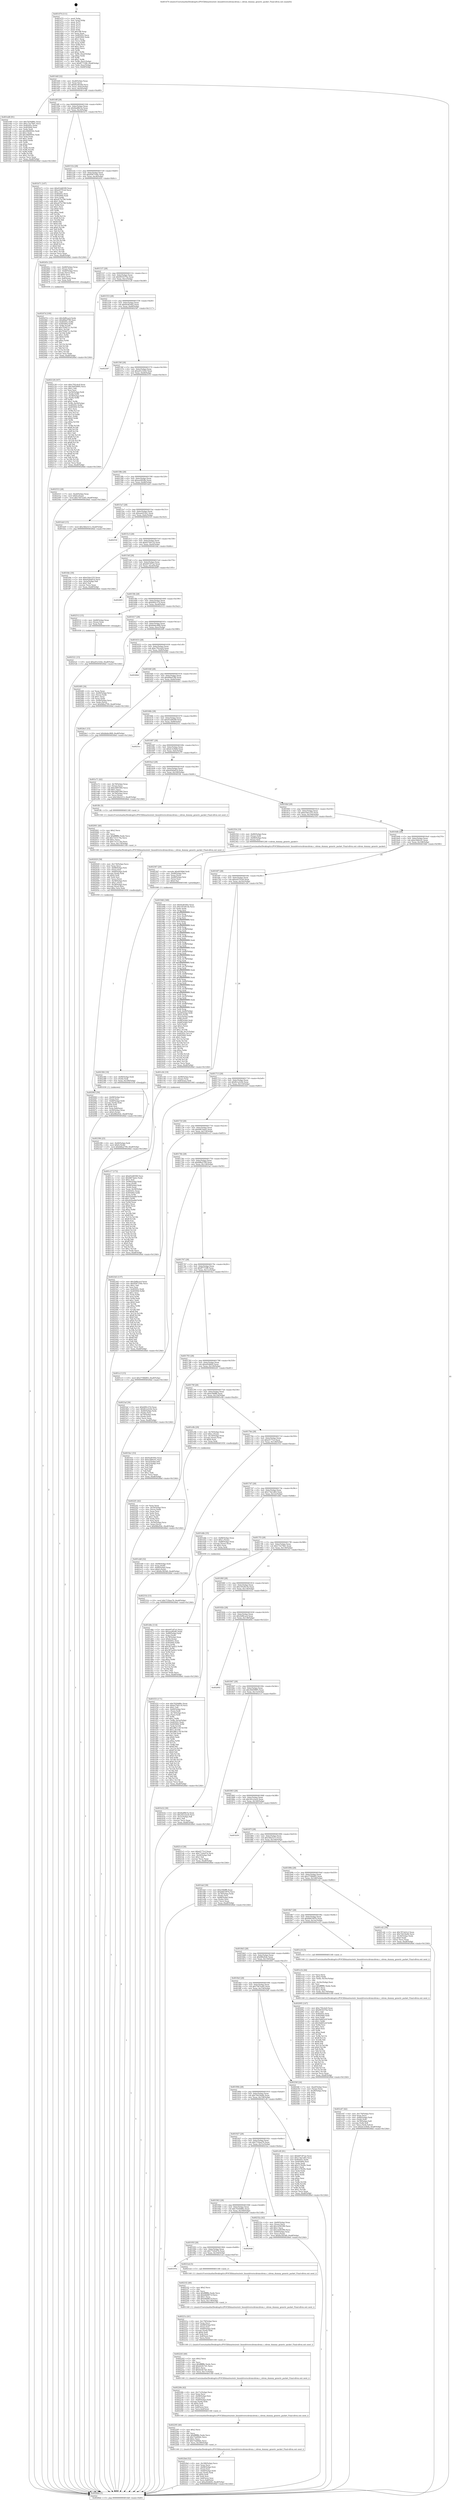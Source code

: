 digraph "0x401470" {
  label = "0x401470 (/mnt/c/Users/mathe/Desktop/tcc/POCII/binaries/extr_linuxdriverscdromcdrom.c_cdrom_dummy_generic_packet_Final-ollvm.out::main(0))"
  labelloc = "t"
  node[shape=record]

  Entry [label="",width=0.3,height=0.3,shape=circle,fillcolor=black,style=filled]
  "0x4014df" [label="{
     0x4014df [32]\l
     | [instrs]\l
     &nbsp;&nbsp;0x4014df \<+6\>: mov -0xa8(%rbp),%eax\l
     &nbsp;&nbsp;0x4014e5 \<+2\>: mov %eax,%ecx\l
     &nbsp;&nbsp;0x4014e7 \<+6\>: sub $0x8a1fb3d0,%ecx\l
     &nbsp;&nbsp;0x4014ed \<+6\>: mov %eax,-0xbc(%rbp)\l
     &nbsp;&nbsp;0x4014f3 \<+6\>: mov %ecx,-0xc0(%rbp)\l
     &nbsp;&nbsp;0x4014f9 \<+6\>: je 0000000000401ed8 \<main+0xa68\>\l
  }"]
  "0x401ed8" [label="{
     0x401ed8 [91]\l
     | [instrs]\l
     &nbsp;&nbsp;0x401ed8 \<+5\>: mov $0x7620d86c,%eax\l
     &nbsp;&nbsp;0x401edd \<+5\>: mov $0x17ee79d1,%ecx\l
     &nbsp;&nbsp;0x401ee2 \<+7\>: mov 0x40505c,%edx\l
     &nbsp;&nbsp;0x401ee9 \<+7\>: mov 0x405064,%esi\l
     &nbsp;&nbsp;0x401ef0 \<+2\>: mov %edx,%edi\l
     &nbsp;&nbsp;0x401ef2 \<+6\>: sub $0x3846950c,%edi\l
     &nbsp;&nbsp;0x401ef8 \<+3\>: sub $0x1,%edi\l
     &nbsp;&nbsp;0x401efb \<+6\>: add $0x3846950c,%edi\l
     &nbsp;&nbsp;0x401f01 \<+3\>: imul %edi,%edx\l
     &nbsp;&nbsp;0x401f04 \<+3\>: and $0x1,%edx\l
     &nbsp;&nbsp;0x401f07 \<+3\>: cmp $0x0,%edx\l
     &nbsp;&nbsp;0x401f0a \<+4\>: sete %r8b\l
     &nbsp;&nbsp;0x401f0e \<+3\>: cmp $0xa,%esi\l
     &nbsp;&nbsp;0x401f11 \<+4\>: setl %r9b\l
     &nbsp;&nbsp;0x401f15 \<+3\>: mov %r8b,%r10b\l
     &nbsp;&nbsp;0x401f18 \<+3\>: and %r9b,%r10b\l
     &nbsp;&nbsp;0x401f1b \<+3\>: xor %r9b,%r8b\l
     &nbsp;&nbsp;0x401f1e \<+3\>: or %r8b,%r10b\l
     &nbsp;&nbsp;0x401f21 \<+4\>: test $0x1,%r10b\l
     &nbsp;&nbsp;0x401f25 \<+3\>: cmovne %ecx,%eax\l
     &nbsp;&nbsp;0x401f28 \<+6\>: mov %eax,-0xa8(%rbp)\l
     &nbsp;&nbsp;0x401f2e \<+5\>: jmp 00000000004026bd \<main+0x124d\>\l
  }"]
  "0x4014ff" [label="{
     0x4014ff [28]\l
     | [instrs]\l
     &nbsp;&nbsp;0x4014ff \<+5\>: jmp 0000000000401504 \<main+0x94\>\l
     &nbsp;&nbsp;0x401504 \<+6\>: mov -0xbc(%rbp),%eax\l
     &nbsp;&nbsp;0x40150a \<+5\>: sub $0x8ad8fe3a,%eax\l
     &nbsp;&nbsp;0x40150f \<+6\>: mov %eax,-0xc4(%rbp)\l
     &nbsp;&nbsp;0x401515 \<+6\>: je 0000000000401b71 \<main+0x701\>\l
  }"]
  Exit [label="",width=0.3,height=0.3,shape=circle,fillcolor=black,style=filled,peripheries=2]
  "0x401b71" [label="{
     0x401b71 [147]\l
     | [instrs]\l
     &nbsp;&nbsp;0x401b71 \<+5\>: mov $0xd52d6599,%eax\l
     &nbsp;&nbsp;0x401b76 \<+5\>: mov $0xed37f1e6,%ecx\l
     &nbsp;&nbsp;0x401b7b \<+2\>: mov $0x1,%dl\l
     &nbsp;&nbsp;0x401b7d \<+7\>: mov 0x40505c,%esi\l
     &nbsp;&nbsp;0x401b84 \<+7\>: mov 0x405064,%edi\l
     &nbsp;&nbsp;0x401b8b \<+3\>: mov %esi,%r8d\l
     &nbsp;&nbsp;0x401b8e \<+7\>: sub $0xa475e780,%r8d\l
     &nbsp;&nbsp;0x401b95 \<+4\>: sub $0x1,%r8d\l
     &nbsp;&nbsp;0x401b99 \<+7\>: add $0xa475e780,%r8d\l
     &nbsp;&nbsp;0x401ba0 \<+4\>: imul %r8d,%esi\l
     &nbsp;&nbsp;0x401ba4 \<+3\>: and $0x1,%esi\l
     &nbsp;&nbsp;0x401ba7 \<+3\>: cmp $0x0,%esi\l
     &nbsp;&nbsp;0x401baa \<+4\>: sete %r9b\l
     &nbsp;&nbsp;0x401bae \<+3\>: cmp $0xa,%edi\l
     &nbsp;&nbsp;0x401bb1 \<+4\>: setl %r10b\l
     &nbsp;&nbsp;0x401bb5 \<+3\>: mov %r9b,%r11b\l
     &nbsp;&nbsp;0x401bb8 \<+4\>: xor $0xff,%r11b\l
     &nbsp;&nbsp;0x401bbc \<+3\>: mov %r10b,%bl\l
     &nbsp;&nbsp;0x401bbf \<+3\>: xor $0xff,%bl\l
     &nbsp;&nbsp;0x401bc2 \<+3\>: xor $0x0,%dl\l
     &nbsp;&nbsp;0x401bc5 \<+3\>: mov %r11b,%r14b\l
     &nbsp;&nbsp;0x401bc8 \<+4\>: and $0x0,%r14b\l
     &nbsp;&nbsp;0x401bcc \<+3\>: and %dl,%r9b\l
     &nbsp;&nbsp;0x401bcf \<+3\>: mov %bl,%r15b\l
     &nbsp;&nbsp;0x401bd2 \<+4\>: and $0x0,%r15b\l
     &nbsp;&nbsp;0x401bd6 \<+3\>: and %dl,%r10b\l
     &nbsp;&nbsp;0x401bd9 \<+3\>: or %r9b,%r14b\l
     &nbsp;&nbsp;0x401bdc \<+3\>: or %r10b,%r15b\l
     &nbsp;&nbsp;0x401bdf \<+3\>: xor %r15b,%r14b\l
     &nbsp;&nbsp;0x401be2 \<+3\>: or %bl,%r11b\l
     &nbsp;&nbsp;0x401be5 \<+4\>: xor $0xff,%r11b\l
     &nbsp;&nbsp;0x401be9 \<+3\>: or $0x0,%dl\l
     &nbsp;&nbsp;0x401bec \<+3\>: and %dl,%r11b\l
     &nbsp;&nbsp;0x401bef \<+3\>: or %r11b,%r14b\l
     &nbsp;&nbsp;0x401bf2 \<+4\>: test $0x1,%r14b\l
     &nbsp;&nbsp;0x401bf6 \<+3\>: cmovne %ecx,%eax\l
     &nbsp;&nbsp;0x401bf9 \<+6\>: mov %eax,-0xa8(%rbp)\l
     &nbsp;&nbsp;0x401bff \<+5\>: jmp 00000000004026bd \<main+0x124d\>\l
  }"]
  "0x40151b" [label="{
     0x40151b [28]\l
     | [instrs]\l
     &nbsp;&nbsp;0x40151b \<+5\>: jmp 0000000000401520 \<main+0xb0\>\l
     &nbsp;&nbsp;0x401520 \<+6\>: mov -0xbc(%rbp),%eax\l
     &nbsp;&nbsp;0x401526 \<+5\>: sub $0x9587104e,%eax\l
     &nbsp;&nbsp;0x40152b \<+6\>: mov %eax,-0xc8(%rbp)\l
     &nbsp;&nbsp;0x401531 \<+6\>: je 000000000040245c \<main+0xfec\>\l
  }"]
  "0x402521" [label="{
     0x402521 [15]\l
     | [instrs]\l
     &nbsp;&nbsp;0x402521 \<+10\>: movl $0xa01e3242,-0xa8(%rbp)\l
     &nbsp;&nbsp;0x40252b \<+5\>: jmp 00000000004026bd \<main+0x124d\>\l
  }"]
  "0x40245c" [label="{
     0x40245c [33]\l
     | [instrs]\l
     &nbsp;&nbsp;0x40245c \<+4\>: mov -0x68(%rbp),%rax\l
     &nbsp;&nbsp;0x402460 \<+3\>: mov (%rax),%rax\l
     &nbsp;&nbsp;0x402463 \<+4\>: mov -0x40(%rbp),%rcx\l
     &nbsp;&nbsp;0x402467 \<+3\>: movslq (%rcx),%rcx\l
     &nbsp;&nbsp;0x40246a \<+4\>: shl $0x4,%rcx\l
     &nbsp;&nbsp;0x40246e \<+3\>: add %rcx,%rax\l
     &nbsp;&nbsp;0x402471 \<+4\>: mov 0x8(%rax),%rax\l
     &nbsp;&nbsp;0x402475 \<+3\>: mov %rax,%rdi\l
     &nbsp;&nbsp;0x402478 \<+5\>: call 0000000000401030 \<free@plt\>\l
     | [calls]\l
     &nbsp;&nbsp;0x401030 \{1\} (unknown)\l
  }"]
  "0x401537" [label="{
     0x401537 [28]\l
     | [instrs]\l
     &nbsp;&nbsp;0x401537 \<+5\>: jmp 000000000040153c \<main+0xcc\>\l
     &nbsp;&nbsp;0x40153c \<+6\>: mov -0xbc(%rbp),%eax\l
     &nbsp;&nbsp;0x401542 \<+5\>: sub $0x9916370a,%eax\l
     &nbsp;&nbsp;0x401547 \<+6\>: mov %eax,-0xcc(%rbp)\l
     &nbsp;&nbsp;0x40154d \<+6\>: je 0000000000402128 \<main+0xcb8\>\l
  }"]
  "0x40247d" [label="{
     0x40247d [100]\l
     | [instrs]\l
     &nbsp;&nbsp;0x40247d \<+5\>: mov $0x2bf8cacd,%edx\l
     &nbsp;&nbsp;0x402482 \<+5\>: mov $0xd0bef796,%esi\l
     &nbsp;&nbsp;0x402487 \<+8\>: mov 0x40505c,%r8d\l
     &nbsp;&nbsp;0x40248f \<+8\>: mov 0x405064,%r9d\l
     &nbsp;&nbsp;0x402497 \<+3\>: mov %r8d,%r10d\l
     &nbsp;&nbsp;0x40249a \<+7\>: add $0x7f34471c,%r10d\l
     &nbsp;&nbsp;0x4024a1 \<+4\>: sub $0x1,%r10d\l
     &nbsp;&nbsp;0x4024a5 \<+7\>: sub $0x7f34471c,%r10d\l
     &nbsp;&nbsp;0x4024ac \<+4\>: imul %r10d,%r8d\l
     &nbsp;&nbsp;0x4024b0 \<+4\>: and $0x1,%r8d\l
     &nbsp;&nbsp;0x4024b4 \<+4\>: cmp $0x0,%r8d\l
     &nbsp;&nbsp;0x4024b8 \<+4\>: sete %r11b\l
     &nbsp;&nbsp;0x4024bc \<+4\>: cmp $0xa,%r9d\l
     &nbsp;&nbsp;0x4024c0 \<+3\>: setl %bl\l
     &nbsp;&nbsp;0x4024c3 \<+3\>: mov %r11b,%r14b\l
     &nbsp;&nbsp;0x4024c6 \<+3\>: and %bl,%r14b\l
     &nbsp;&nbsp;0x4024c9 \<+3\>: xor %bl,%r11b\l
     &nbsp;&nbsp;0x4024cc \<+3\>: or %r11b,%r14b\l
     &nbsp;&nbsp;0x4024cf \<+4\>: test $0x1,%r14b\l
     &nbsp;&nbsp;0x4024d3 \<+3\>: cmovne %esi,%edx\l
     &nbsp;&nbsp;0x4024d6 \<+6\>: mov %edx,-0xa8(%rbp)\l
     &nbsp;&nbsp;0x4024dc \<+5\>: jmp 00000000004026bd \<main+0x124d\>\l
  }"]
  "0x402128" [label="{
     0x402128 [167]\l
     | [instrs]\l
     &nbsp;&nbsp;0x402128 \<+5\>: mov $0xc792c4c8,%eax\l
     &nbsp;&nbsp;0x40212d \<+5\>: mov $0x30d59995,%ecx\l
     &nbsp;&nbsp;0x402132 \<+2\>: mov $0x1,%dl\l
     &nbsp;&nbsp;0x402134 \<+2\>: xor %esi,%esi\l
     &nbsp;&nbsp;0x402136 \<+4\>: mov -0x50(%rbp),%rdi\l
     &nbsp;&nbsp;0x40213a \<+3\>: mov (%rdi),%r8d\l
     &nbsp;&nbsp;0x40213d \<+4\>: mov -0x58(%rbp),%rdi\l
     &nbsp;&nbsp;0x402141 \<+3\>: cmp (%rdi),%r8d\l
     &nbsp;&nbsp;0x402144 \<+4\>: setl %r9b\l
     &nbsp;&nbsp;0x402148 \<+4\>: and $0x1,%r9b\l
     &nbsp;&nbsp;0x40214c \<+4\>: mov %r9b,-0x29(%rbp)\l
     &nbsp;&nbsp;0x402150 \<+8\>: mov 0x40505c,%r8d\l
     &nbsp;&nbsp;0x402158 \<+8\>: mov 0x405064,%r10d\l
     &nbsp;&nbsp;0x402160 \<+3\>: sub $0x1,%esi\l
     &nbsp;&nbsp;0x402163 \<+3\>: mov %r8d,%r11d\l
     &nbsp;&nbsp;0x402166 \<+3\>: add %esi,%r11d\l
     &nbsp;&nbsp;0x402169 \<+4\>: imul %r11d,%r8d\l
     &nbsp;&nbsp;0x40216d \<+4\>: and $0x1,%r8d\l
     &nbsp;&nbsp;0x402171 \<+4\>: cmp $0x0,%r8d\l
     &nbsp;&nbsp;0x402175 \<+4\>: sete %r9b\l
     &nbsp;&nbsp;0x402179 \<+4\>: cmp $0xa,%r10d\l
     &nbsp;&nbsp;0x40217d \<+3\>: setl %bl\l
     &nbsp;&nbsp;0x402180 \<+3\>: mov %r9b,%r14b\l
     &nbsp;&nbsp;0x402183 \<+4\>: xor $0xff,%r14b\l
     &nbsp;&nbsp;0x402187 \<+3\>: mov %bl,%r15b\l
     &nbsp;&nbsp;0x40218a \<+4\>: xor $0xff,%r15b\l
     &nbsp;&nbsp;0x40218e \<+3\>: xor $0x1,%dl\l
     &nbsp;&nbsp;0x402191 \<+3\>: mov %r14b,%r12b\l
     &nbsp;&nbsp;0x402194 \<+4\>: and $0xff,%r12b\l
     &nbsp;&nbsp;0x402198 \<+3\>: and %dl,%r9b\l
     &nbsp;&nbsp;0x40219b \<+3\>: mov %r15b,%r13b\l
     &nbsp;&nbsp;0x40219e \<+4\>: and $0xff,%r13b\l
     &nbsp;&nbsp;0x4021a2 \<+2\>: and %dl,%bl\l
     &nbsp;&nbsp;0x4021a4 \<+3\>: or %r9b,%r12b\l
     &nbsp;&nbsp;0x4021a7 \<+3\>: or %bl,%r13b\l
     &nbsp;&nbsp;0x4021aa \<+3\>: xor %r13b,%r12b\l
     &nbsp;&nbsp;0x4021ad \<+3\>: or %r15b,%r14b\l
     &nbsp;&nbsp;0x4021b0 \<+4\>: xor $0xff,%r14b\l
     &nbsp;&nbsp;0x4021b4 \<+3\>: or $0x1,%dl\l
     &nbsp;&nbsp;0x4021b7 \<+3\>: and %dl,%r14b\l
     &nbsp;&nbsp;0x4021ba \<+3\>: or %r14b,%r12b\l
     &nbsp;&nbsp;0x4021bd \<+4\>: test $0x1,%r12b\l
     &nbsp;&nbsp;0x4021c1 \<+3\>: cmovne %ecx,%eax\l
     &nbsp;&nbsp;0x4021c4 \<+6\>: mov %eax,-0xa8(%rbp)\l
     &nbsp;&nbsp;0x4021ca \<+5\>: jmp 00000000004026bd \<main+0x124d\>\l
  }"]
  "0x401553" [label="{
     0x401553 [28]\l
     | [instrs]\l
     &nbsp;&nbsp;0x401553 \<+5\>: jmp 0000000000401558 \<main+0xe8\>\l
     &nbsp;&nbsp;0x401558 \<+6\>: mov -0xbc(%rbp),%eax\l
     &nbsp;&nbsp;0x40155e \<+5\>: sub $0x9cdf1602,%eax\l
     &nbsp;&nbsp;0x401563 \<+6\>: mov %eax,-0xd0(%rbp)\l
     &nbsp;&nbsp;0x401569 \<+6\>: je 0000000000402587 \<main+0x1117\>\l
  }"]
  "0x402396" [label="{
     0x402396 [25]\l
     | [instrs]\l
     &nbsp;&nbsp;0x402396 \<+4\>: mov -0x40(%rbp),%rdi\l
     &nbsp;&nbsp;0x40239a \<+6\>: movl $0x0,(%rdi)\l
     &nbsp;&nbsp;0x4023a0 \<+10\>: movl $0xfd8a2709,-0xa8(%rbp)\l
     &nbsp;&nbsp;0x4023aa \<+5\>: jmp 00000000004026bd \<main+0x124d\>\l
  }"]
  "0x402587" [label="{
     0x402587\l
  }", style=dashed]
  "0x40156f" [label="{
     0x40156f [28]\l
     | [instrs]\l
     &nbsp;&nbsp;0x40156f \<+5\>: jmp 0000000000401574 \<main+0x104\>\l
     &nbsp;&nbsp;0x401574 \<+6\>: mov -0xbc(%rbp),%eax\l
     &nbsp;&nbsp;0x40157a \<+5\>: sub $0xa01e3242,%eax\l
     &nbsp;&nbsp;0x40157f \<+6\>: mov %eax,-0xd4(%rbp)\l
     &nbsp;&nbsp;0x401585 \<+6\>: je 0000000000402553 \<main+0x10e3\>\l
  }"]
  "0x402384" [label="{
     0x402384 [18]\l
     | [instrs]\l
     &nbsp;&nbsp;0x402384 \<+4\>: mov -0x80(%rbp),%rdi\l
     &nbsp;&nbsp;0x402388 \<+3\>: mov (%rdi),%rdi\l
     &nbsp;&nbsp;0x40238b \<+6\>: mov %eax,-0x184(%rbp)\l
     &nbsp;&nbsp;0x402391 \<+5\>: call 0000000000401030 \<free@plt\>\l
     | [calls]\l
     &nbsp;&nbsp;0x401030 \{1\} (unknown)\l
  }"]
  "0x402553" [label="{
     0x402553 [28]\l
     | [instrs]\l
     &nbsp;&nbsp;0x402553 \<+7\>: mov -0xa0(%rbp),%rax\l
     &nbsp;&nbsp;0x40255a \<+6\>: movl $0x0,(%rax)\l
     &nbsp;&nbsp;0x402560 \<+10\>: movl $0x7367ea45,-0xa8(%rbp)\l
     &nbsp;&nbsp;0x40256a \<+5\>: jmp 00000000004026bd \<main+0x124d\>\l
  }"]
  "0x40158b" [label="{
     0x40158b [28]\l
     | [instrs]\l
     &nbsp;&nbsp;0x40158b \<+5\>: jmp 0000000000401590 \<main+0x120\>\l
     &nbsp;&nbsp;0x401590 \<+6\>: mov -0xbc(%rbp),%eax\l
     &nbsp;&nbsp;0x401596 \<+5\>: sub $0xaa2f028e,%eax\l
     &nbsp;&nbsp;0x40159b \<+6\>: mov %eax,-0xd8(%rbp)\l
     &nbsp;&nbsp;0x4015a1 \<+6\>: je 0000000000401de0 \<main+0x970\>\l
  }"]
  "0x402367" [label="{
     0x402367 [29]\l
     | [instrs]\l
     &nbsp;&nbsp;0x402367 \<+10\>: movabs $0x4030b6,%rdi\l
     &nbsp;&nbsp;0x402371 \<+4\>: mov -0x48(%rbp),%rsi\l
     &nbsp;&nbsp;0x402375 \<+2\>: mov %eax,(%rsi)\l
     &nbsp;&nbsp;0x402377 \<+4\>: mov -0x48(%rbp),%rsi\l
     &nbsp;&nbsp;0x40237b \<+2\>: mov (%rsi),%esi\l
     &nbsp;&nbsp;0x40237d \<+2\>: mov $0x0,%al\l
     &nbsp;&nbsp;0x40237f \<+5\>: call 0000000000401040 \<printf@plt\>\l
     | [calls]\l
     &nbsp;&nbsp;0x401040 \{1\} (unknown)\l
  }"]
  "0x401de0" [label="{
     0x401de0 [15]\l
     | [instrs]\l
     &nbsp;&nbsp;0x401de0 \<+10\>: movl $0x34fa5213,-0xa8(%rbp)\l
     &nbsp;&nbsp;0x401dea \<+5\>: jmp 00000000004026bd \<main+0x124d\>\l
  }"]
  "0x4015a7" [label="{
     0x4015a7 [28]\l
     | [instrs]\l
     &nbsp;&nbsp;0x4015a7 \<+5\>: jmp 00000000004015ac \<main+0x13c\>\l
     &nbsp;&nbsp;0x4015ac \<+6\>: mov -0xbc(%rbp),%eax\l
     &nbsp;&nbsp;0x4015b2 \<+5\>: sub $0xaae055b1,%eax\l
     &nbsp;&nbsp;0x4015b7 \<+6\>: mov %eax,-0xdc(%rbp)\l
     &nbsp;&nbsp;0x4015bd \<+6\>: je 000000000040253f \<main+0x10cf\>\l
  }"]
  "0x4022bd" [label="{
     0x4022bd [52]\l
     | [instrs]\l
     &nbsp;&nbsp;0x4022bd \<+6\>: mov -0x180(%rbp),%ecx\l
     &nbsp;&nbsp;0x4022c3 \<+3\>: imul %eax,%ecx\l
     &nbsp;&nbsp;0x4022c6 \<+4\>: mov -0x68(%rbp),%rsi\l
     &nbsp;&nbsp;0x4022ca \<+3\>: mov (%rsi),%rsi\l
     &nbsp;&nbsp;0x4022cd \<+4\>: mov -0x60(%rbp),%rdi\l
     &nbsp;&nbsp;0x4022d1 \<+3\>: movslq (%rdi),%rdi\l
     &nbsp;&nbsp;0x4022d4 \<+4\>: shl $0x4,%rdi\l
     &nbsp;&nbsp;0x4022d8 \<+3\>: add %rdi,%rsi\l
     &nbsp;&nbsp;0x4022db \<+4\>: mov 0x8(%rsi),%rsi\l
     &nbsp;&nbsp;0x4022df \<+3\>: mov %ecx,0x8(%rsi)\l
     &nbsp;&nbsp;0x4022e2 \<+10\>: movl $0xa92db92,-0xa8(%rbp)\l
     &nbsp;&nbsp;0x4022ec \<+5\>: jmp 00000000004026bd \<main+0x124d\>\l
  }"]
  "0x40253f" [label="{
     0x40253f\l
  }", style=dashed]
  "0x4015c3" [label="{
     0x4015c3 [28]\l
     | [instrs]\l
     &nbsp;&nbsp;0x4015c3 \<+5\>: jmp 00000000004015c8 \<main+0x158\>\l
     &nbsp;&nbsp;0x4015c8 \<+6\>: mov -0xbc(%rbp),%eax\l
     &nbsp;&nbsp;0x4015ce \<+5\>: sub $0xb57b0116,%eax\l
     &nbsp;&nbsp;0x4015d3 \<+6\>: mov %eax,-0xe0(%rbp)\l
     &nbsp;&nbsp;0x4015d9 \<+6\>: je 0000000000401fde \<main+0xb6e\>\l
  }"]
  "0x402295" [label="{
     0x402295 [40]\l
     | [instrs]\l
     &nbsp;&nbsp;0x402295 \<+5\>: mov $0x2,%ecx\l
     &nbsp;&nbsp;0x40229a \<+1\>: cltd\l
     &nbsp;&nbsp;0x40229b \<+2\>: idiv %ecx\l
     &nbsp;&nbsp;0x40229d \<+6\>: imul $0xfffffffe,%edx,%ecx\l
     &nbsp;&nbsp;0x4022a3 \<+6\>: sub $0x73a60bfc,%ecx\l
     &nbsp;&nbsp;0x4022a9 \<+3\>: add $0x1,%ecx\l
     &nbsp;&nbsp;0x4022ac \<+6\>: add $0x73a60bfc,%ecx\l
     &nbsp;&nbsp;0x4022b2 \<+6\>: mov %ecx,-0x180(%rbp)\l
     &nbsp;&nbsp;0x4022b8 \<+5\>: call 0000000000401160 \<next_i\>\l
     | [calls]\l
     &nbsp;&nbsp;0x401160 \{1\} (/mnt/c/Users/mathe/Desktop/tcc/POCII/binaries/extr_linuxdriverscdromcdrom.c_cdrom_dummy_generic_packet_Final-ollvm.out::next_i)\l
  }"]
  "0x401fde" [label="{
     0x401fde [30]\l
     | [instrs]\l
     &nbsp;&nbsp;0x401fde \<+5\>: mov $0xe54ec235,%eax\l
     &nbsp;&nbsp;0x401fe3 \<+5\>: mov $0xe026a61d,%ecx\l
     &nbsp;&nbsp;0x401fe8 \<+3\>: mov -0x2a(%rbp),%dl\l
     &nbsp;&nbsp;0x401feb \<+3\>: test $0x1,%dl\l
     &nbsp;&nbsp;0x401fee \<+3\>: cmovne %ecx,%eax\l
     &nbsp;&nbsp;0x401ff1 \<+6\>: mov %eax,-0xa8(%rbp)\l
     &nbsp;&nbsp;0x401ff7 \<+5\>: jmp 00000000004026bd \<main+0x124d\>\l
  }"]
  "0x4015df" [label="{
     0x4015df [28]\l
     | [instrs]\l
     &nbsp;&nbsp;0x4015df \<+5\>: jmp 00000000004015e4 \<main+0x174\>\l
     &nbsp;&nbsp;0x4015e4 \<+6\>: mov -0xbc(%rbp),%eax\l
     &nbsp;&nbsp;0x4015ea \<+5\>: sub $0xb97c87a2,%eax\l
     &nbsp;&nbsp;0x4015ef \<+6\>: mov %eax,-0xe4(%rbp)\l
     &nbsp;&nbsp;0x4015f5 \<+6\>: je 0000000000402605 \<main+0x1195\>\l
  }"]
  "0x40226b" [label="{
     0x40226b [42]\l
     | [instrs]\l
     &nbsp;&nbsp;0x40226b \<+6\>: mov -0x17c(%rbp),%ecx\l
     &nbsp;&nbsp;0x402271 \<+3\>: imul %eax,%ecx\l
     &nbsp;&nbsp;0x402274 \<+4\>: mov -0x68(%rbp),%rsi\l
     &nbsp;&nbsp;0x402278 \<+3\>: mov (%rsi),%rsi\l
     &nbsp;&nbsp;0x40227b \<+4\>: mov -0x60(%rbp),%rdi\l
     &nbsp;&nbsp;0x40227f \<+3\>: movslq (%rdi),%rdi\l
     &nbsp;&nbsp;0x402282 \<+4\>: shl $0x4,%rdi\l
     &nbsp;&nbsp;0x402286 \<+3\>: add %rdi,%rsi\l
     &nbsp;&nbsp;0x402289 \<+4\>: mov 0x8(%rsi),%rsi\l
     &nbsp;&nbsp;0x40228d \<+3\>: mov %ecx,0x4(%rsi)\l
     &nbsp;&nbsp;0x402290 \<+5\>: call 0000000000401160 \<next_i\>\l
     | [calls]\l
     &nbsp;&nbsp;0x401160 \{1\} (/mnt/c/Users/mathe/Desktop/tcc/POCII/binaries/extr_linuxdriverscdromcdrom.c_cdrom_dummy_generic_packet_Final-ollvm.out::next_i)\l
  }"]
  "0x402605" [label="{
     0x402605\l
  }", style=dashed]
  "0x4015fb" [label="{
     0x4015fb [28]\l
     | [instrs]\l
     &nbsp;&nbsp;0x4015fb \<+5\>: jmp 0000000000401600 \<main+0x190\>\l
     &nbsp;&nbsp;0x401600 \<+6\>: mov -0xbc(%rbp),%eax\l
     &nbsp;&nbsp;0x401606 \<+5\>: sub $0xb9f2c37d,%eax\l
     &nbsp;&nbsp;0x40160b \<+6\>: mov %eax,-0xe8(%rbp)\l
     &nbsp;&nbsp;0x401611 \<+6\>: je 0000000000402512 \<main+0x10a2\>\l
  }"]
  "0x402243" [label="{
     0x402243 [40]\l
     | [instrs]\l
     &nbsp;&nbsp;0x402243 \<+5\>: mov $0x2,%ecx\l
     &nbsp;&nbsp;0x402248 \<+1\>: cltd\l
     &nbsp;&nbsp;0x402249 \<+2\>: idiv %ecx\l
     &nbsp;&nbsp;0x40224b \<+6\>: imul $0xfffffffe,%edx,%ecx\l
     &nbsp;&nbsp;0x402251 \<+6\>: add $0xd22fc7d1,%ecx\l
     &nbsp;&nbsp;0x402257 \<+3\>: add $0x1,%ecx\l
     &nbsp;&nbsp;0x40225a \<+6\>: sub $0xd22fc7d1,%ecx\l
     &nbsp;&nbsp;0x402260 \<+6\>: mov %ecx,-0x17c(%rbp)\l
     &nbsp;&nbsp;0x402266 \<+5\>: call 0000000000401160 \<next_i\>\l
     | [calls]\l
     &nbsp;&nbsp;0x401160 \{1\} (/mnt/c/Users/mathe/Desktop/tcc/POCII/binaries/extr_linuxdriverscdromcdrom.c_cdrom_dummy_generic_packet_Final-ollvm.out::next_i)\l
  }"]
  "0x402512" [label="{
     0x402512 [15]\l
     | [instrs]\l
     &nbsp;&nbsp;0x402512 \<+4\>: mov -0x68(%rbp),%rax\l
     &nbsp;&nbsp;0x402516 \<+3\>: mov (%rax),%rax\l
     &nbsp;&nbsp;0x402519 \<+3\>: mov %rax,%rdi\l
     &nbsp;&nbsp;0x40251c \<+5\>: call 0000000000401030 \<free@plt\>\l
     | [calls]\l
     &nbsp;&nbsp;0x401030 \{1\} (unknown)\l
  }"]
  "0x401617" [label="{
     0x401617 [28]\l
     | [instrs]\l
     &nbsp;&nbsp;0x401617 \<+5\>: jmp 000000000040161c \<main+0x1ac\>\l
     &nbsp;&nbsp;0x40161c \<+6\>: mov -0xbc(%rbp),%eax\l
     &nbsp;&nbsp;0x401622 \<+5\>: sub $0xbbdec868,%eax\l
     &nbsp;&nbsp;0x401627 \<+6\>: mov %eax,-0xec(%rbp)\l
     &nbsp;&nbsp;0x40162d \<+6\>: je 00000000004024f0 \<main+0x1080\>\l
  }"]
  "0x40221a" [label="{
     0x40221a [41]\l
     | [instrs]\l
     &nbsp;&nbsp;0x40221a \<+6\>: mov -0x178(%rbp),%ecx\l
     &nbsp;&nbsp;0x402220 \<+3\>: imul %eax,%ecx\l
     &nbsp;&nbsp;0x402223 \<+4\>: mov -0x68(%rbp),%rsi\l
     &nbsp;&nbsp;0x402227 \<+3\>: mov (%rsi),%rsi\l
     &nbsp;&nbsp;0x40222a \<+4\>: mov -0x60(%rbp),%rdi\l
     &nbsp;&nbsp;0x40222e \<+3\>: movslq (%rdi),%rdi\l
     &nbsp;&nbsp;0x402231 \<+4\>: shl $0x4,%rdi\l
     &nbsp;&nbsp;0x402235 \<+3\>: add %rdi,%rsi\l
     &nbsp;&nbsp;0x402238 \<+4\>: mov 0x8(%rsi),%rsi\l
     &nbsp;&nbsp;0x40223c \<+2\>: mov %ecx,(%rsi)\l
     &nbsp;&nbsp;0x40223e \<+5\>: call 0000000000401160 \<next_i\>\l
     | [calls]\l
     &nbsp;&nbsp;0x401160 \{1\} (/mnt/c/Users/mathe/Desktop/tcc/POCII/binaries/extr_linuxdriverscdromcdrom.c_cdrom_dummy_generic_packet_Final-ollvm.out::next_i)\l
  }"]
  "0x4024f0" [label="{
     0x4024f0 [34]\l
     | [instrs]\l
     &nbsp;&nbsp;0x4024f0 \<+2\>: xor %eax,%eax\l
     &nbsp;&nbsp;0x4024f2 \<+4\>: mov -0x40(%rbp),%rcx\l
     &nbsp;&nbsp;0x4024f6 \<+2\>: mov (%rcx),%edx\l
     &nbsp;&nbsp;0x4024f8 \<+3\>: sub $0x1,%eax\l
     &nbsp;&nbsp;0x4024fb \<+2\>: sub %eax,%edx\l
     &nbsp;&nbsp;0x4024fd \<+4\>: mov -0x40(%rbp),%rcx\l
     &nbsp;&nbsp;0x402501 \<+2\>: mov %edx,(%rcx)\l
     &nbsp;&nbsp;0x402503 \<+10\>: movl $0xfd8a2709,-0xa8(%rbp)\l
     &nbsp;&nbsp;0x40250d \<+5\>: jmp 00000000004026bd \<main+0x124d\>\l
  }"]
  "0x401633" [label="{
     0x401633 [28]\l
     | [instrs]\l
     &nbsp;&nbsp;0x401633 \<+5\>: jmp 0000000000401638 \<main+0x1c8\>\l
     &nbsp;&nbsp;0x401638 \<+6\>: mov -0xbc(%rbp),%eax\l
     &nbsp;&nbsp;0x40163e \<+5\>: sub $0xc792c4c8,%eax\l
     &nbsp;&nbsp;0x401643 \<+6\>: mov %eax,-0xf0(%rbp)\l
     &nbsp;&nbsp;0x401649 \<+6\>: je 000000000040266d \<main+0x11fd\>\l
  }"]
  "0x4021f2" [label="{
     0x4021f2 [40]\l
     | [instrs]\l
     &nbsp;&nbsp;0x4021f2 \<+5\>: mov $0x2,%ecx\l
     &nbsp;&nbsp;0x4021f7 \<+1\>: cltd\l
     &nbsp;&nbsp;0x4021f8 \<+2\>: idiv %ecx\l
     &nbsp;&nbsp;0x4021fa \<+6\>: imul $0xfffffffe,%edx,%ecx\l
     &nbsp;&nbsp;0x402200 \<+6\>: sub $0xb4b8871f,%ecx\l
     &nbsp;&nbsp;0x402206 \<+3\>: add $0x1,%ecx\l
     &nbsp;&nbsp;0x402209 \<+6\>: add $0xb4b8871f,%ecx\l
     &nbsp;&nbsp;0x40220f \<+6\>: mov %ecx,-0x178(%rbp)\l
     &nbsp;&nbsp;0x402215 \<+5\>: call 0000000000401160 \<next_i\>\l
     | [calls]\l
     &nbsp;&nbsp;0x401160 \{1\} (/mnt/c/Users/mathe/Desktop/tcc/POCII/binaries/extr_linuxdriverscdromcdrom.c_cdrom_dummy_generic_packet_Final-ollvm.out::next_i)\l
  }"]
  "0x40266d" [label="{
     0x40266d\l
  }", style=dashed]
  "0x40164f" [label="{
     0x40164f [28]\l
     | [instrs]\l
     &nbsp;&nbsp;0x40164f \<+5\>: jmp 0000000000401654 \<main+0x1e4\>\l
     &nbsp;&nbsp;0x401654 \<+6\>: mov -0xbc(%rbp),%eax\l
     &nbsp;&nbsp;0x40165a \<+5\>: sub $0xd0bef796,%eax\l
     &nbsp;&nbsp;0x40165f \<+6\>: mov %eax,-0xf4(%rbp)\l
     &nbsp;&nbsp;0x401665 \<+6\>: je 00000000004024e1 \<main+0x1071\>\l
  }"]
  "0x40197b" [label="{
     0x40197b\l
  }", style=dashed]
  "0x4024e1" [label="{
     0x4024e1 [15]\l
     | [instrs]\l
     &nbsp;&nbsp;0x4024e1 \<+10\>: movl $0xbbdec868,-0xa8(%rbp)\l
     &nbsp;&nbsp;0x4024eb \<+5\>: jmp 00000000004026bd \<main+0x124d\>\l
  }"]
  "0x40166b" [label="{
     0x40166b [28]\l
     | [instrs]\l
     &nbsp;&nbsp;0x40166b \<+5\>: jmp 0000000000401670 \<main+0x200\>\l
     &nbsp;&nbsp;0x401670 \<+6\>: mov -0xbc(%rbp),%eax\l
     &nbsp;&nbsp;0x401676 \<+5\>: sub $0xd52d6599,%eax\l
     &nbsp;&nbsp;0x40167b \<+6\>: mov %eax,-0xf8(%rbp)\l
     &nbsp;&nbsp;0x401681 \<+6\>: je 00000000004025cc \<main+0x115c\>\l
  }"]
  "0x4021ed" [label="{
     0x4021ed [5]\l
     | [instrs]\l
     &nbsp;&nbsp;0x4021ed \<+5\>: call 0000000000401160 \<next_i\>\l
     | [calls]\l
     &nbsp;&nbsp;0x401160 \{1\} (/mnt/c/Users/mathe/Desktop/tcc/POCII/binaries/extr_linuxdriverscdromcdrom.c_cdrom_dummy_generic_packet_Final-ollvm.out::next_i)\l
  }"]
  "0x4025cc" [label="{
     0x4025cc\l
  }", style=dashed]
  "0x401687" [label="{
     0x401687 [28]\l
     | [instrs]\l
     &nbsp;&nbsp;0x401687 \<+5\>: jmp 000000000040168c \<main+0x21c\>\l
     &nbsp;&nbsp;0x40168c \<+6\>: mov -0xbc(%rbp),%eax\l
     &nbsp;&nbsp;0x401692 \<+5\>: sub $0xdc3c0bfd,%eax\l
     &nbsp;&nbsp;0x401697 \<+6\>: mov %eax,-0xfc(%rbp)\l
     &nbsp;&nbsp;0x40169d \<+6\>: je 0000000000401e71 \<main+0xa01\>\l
  }"]
  "0x40195f" [label="{
     0x40195f [28]\l
     | [instrs]\l
     &nbsp;&nbsp;0x40195f \<+5\>: jmp 0000000000401964 \<main+0x4f4\>\l
     &nbsp;&nbsp;0x401964 \<+6\>: mov -0xbc(%rbp),%eax\l
     &nbsp;&nbsp;0x40196a \<+5\>: sub $0x77e0e47b,%eax\l
     &nbsp;&nbsp;0x40196f \<+6\>: mov %eax,-0x164(%rbp)\l
     &nbsp;&nbsp;0x401975 \<+6\>: je 00000000004021ed \<main+0xd7d\>\l
  }"]
  "0x401e71" [label="{
     0x401e71 [42]\l
     | [instrs]\l
     &nbsp;&nbsp;0x401e71 \<+4\>: mov -0x78(%rbp),%rax\l
     &nbsp;&nbsp;0x401e75 \<+2\>: mov (%rax),%ecx\l
     &nbsp;&nbsp;0x401e77 \<+6\>: sub $0xc00f3360,%ecx\l
     &nbsp;&nbsp;0x401e7d \<+3\>: add $0x1,%ecx\l
     &nbsp;&nbsp;0x401e80 \<+6\>: add $0xc00f3360,%ecx\l
     &nbsp;&nbsp;0x401e86 \<+4\>: mov -0x78(%rbp),%rax\l
     &nbsp;&nbsp;0x401e8a \<+2\>: mov %ecx,(%rax)\l
     &nbsp;&nbsp;0x401e8c \<+10\>: movl $0x34fa5213,-0xa8(%rbp)\l
     &nbsp;&nbsp;0x401e96 \<+5\>: jmp 00000000004026bd \<main+0x124d\>\l
  }"]
  "0x4016a3" [label="{
     0x4016a3 [28]\l
     | [instrs]\l
     &nbsp;&nbsp;0x4016a3 \<+5\>: jmp 00000000004016a8 \<main+0x238\>\l
     &nbsp;&nbsp;0x4016a8 \<+6\>: mov -0xbc(%rbp),%eax\l
     &nbsp;&nbsp;0x4016ae \<+5\>: sub $0xe026a61d,%eax\l
     &nbsp;&nbsp;0x4016b3 \<+6\>: mov %eax,-0x100(%rbp)\l
     &nbsp;&nbsp;0x4016b9 \<+6\>: je 0000000000401ffc \<main+0xb8c\>\l
  }"]
  "0x402648" [label="{
     0x402648\l
  }", style=dashed]
  "0x401ffc" [label="{
     0x401ffc [5]\l
     | [instrs]\l
     &nbsp;&nbsp;0x401ffc \<+5\>: call 0000000000401160 \<next_i\>\l
     | [calls]\l
     &nbsp;&nbsp;0x401160 \{1\} (/mnt/c/Users/mathe/Desktop/tcc/POCII/binaries/extr_linuxdriverscdromcdrom.c_cdrom_dummy_generic_packet_Final-ollvm.out::next_i)\l
  }"]
  "0x4016bf" [label="{
     0x4016bf [28]\l
     | [instrs]\l
     &nbsp;&nbsp;0x4016bf \<+5\>: jmp 00000000004016c4 \<main+0x254\>\l
     &nbsp;&nbsp;0x4016c4 \<+6\>: mov -0xbc(%rbp),%eax\l
     &nbsp;&nbsp;0x4016ca \<+5\>: sub $0xe54ec235,%eax\l
     &nbsp;&nbsp;0x4016cf \<+6\>: mov %eax,-0x104(%rbp)\l
     &nbsp;&nbsp;0x4016d5 \<+6\>: je 0000000000402354 \<main+0xee4\>\l
  }"]
  "0x401943" [label="{
     0x401943 [28]\l
     | [instrs]\l
     &nbsp;&nbsp;0x401943 \<+5\>: jmp 0000000000401948 \<main+0x4d8\>\l
     &nbsp;&nbsp;0x401948 \<+6\>: mov -0xbc(%rbp),%eax\l
     &nbsp;&nbsp;0x40194e \<+5\>: sub $0x7620d86c,%eax\l
     &nbsp;&nbsp;0x401953 \<+6\>: mov %eax,-0x160(%rbp)\l
     &nbsp;&nbsp;0x401959 \<+6\>: je 0000000000402648 \<main+0x11d8\>\l
  }"]
  "0x402354" [label="{
     0x402354 [19]\l
     | [instrs]\l
     &nbsp;&nbsp;0x402354 \<+4\>: mov -0x80(%rbp),%rax\l
     &nbsp;&nbsp;0x402358 \<+3\>: mov (%rax),%rdi\l
     &nbsp;&nbsp;0x40235b \<+4\>: mov -0x68(%rbp),%rax\l
     &nbsp;&nbsp;0x40235f \<+3\>: mov (%rax),%rsi\l
     &nbsp;&nbsp;0x402362 \<+5\>: call 0000000000401240 \<cdrom_dummy_generic_packet\>\l
     | [calls]\l
     &nbsp;&nbsp;0x401240 \{1\} (/mnt/c/Users/mathe/Desktop/tcc/POCII/binaries/extr_linuxdriverscdromcdrom.c_cdrom_dummy_generic_packet_Final-ollvm.out::cdrom_dummy_generic_packet)\l
  }"]
  "0x4016db" [label="{
     0x4016db [28]\l
     | [instrs]\l
     &nbsp;&nbsp;0x4016db \<+5\>: jmp 00000000004016e0 \<main+0x270\>\l
     &nbsp;&nbsp;0x4016e0 \<+6\>: mov -0xbc(%rbp),%eax\l
     &nbsp;&nbsp;0x4016e6 \<+5\>: sub $0xe5fb0c41,%eax\l
     &nbsp;&nbsp;0x4016eb \<+6\>: mov %eax,-0x108(%rbp)\l
     &nbsp;&nbsp;0x4016f1 \<+6\>: je 00000000004019d6 \<main+0x566\>\l
  }"]
  "0x40232a" [label="{
     0x40232a [42]\l
     | [instrs]\l
     &nbsp;&nbsp;0x40232a \<+4\>: mov -0x60(%rbp),%rax\l
     &nbsp;&nbsp;0x40232e \<+2\>: mov (%rax),%ecx\l
     &nbsp;&nbsp;0x402330 \<+6\>: add $0x1d381f90,%ecx\l
     &nbsp;&nbsp;0x402336 \<+3\>: add $0x1,%ecx\l
     &nbsp;&nbsp;0x402339 \<+6\>: sub $0x1d381f90,%ecx\l
     &nbsp;&nbsp;0x40233f \<+4\>: mov -0x60(%rbp),%rax\l
     &nbsp;&nbsp;0x402343 \<+2\>: mov %ecx,(%rax)\l
     &nbsp;&nbsp;0x402345 \<+10\>: movl $0x8a1fb3d0,-0xa8(%rbp)\l
     &nbsp;&nbsp;0x40234f \<+5\>: jmp 00000000004026bd \<main+0x124d\>\l
  }"]
  "0x4019d6" [label="{
     0x4019d6 [348]\l
     | [instrs]\l
     &nbsp;&nbsp;0x4019d6 \<+5\>: mov $0x9cdf1602,%eax\l
     &nbsp;&nbsp;0x4019db \<+5\>: mov $0x1952815b,%ecx\l
     &nbsp;&nbsp;0x4019e0 \<+2\>: xor %edx,%edx\l
     &nbsp;&nbsp;0x4019e2 \<+3\>: mov %rsp,%rsi\l
     &nbsp;&nbsp;0x4019e5 \<+4\>: add $0xfffffffffffffff0,%rsi\l
     &nbsp;&nbsp;0x4019e9 \<+3\>: mov %rsi,%rsp\l
     &nbsp;&nbsp;0x4019ec \<+7\>: mov %rsi,-0xa0(%rbp)\l
     &nbsp;&nbsp;0x4019f3 \<+3\>: mov %rsp,%rsi\l
     &nbsp;&nbsp;0x4019f6 \<+4\>: add $0xfffffffffffffff0,%rsi\l
     &nbsp;&nbsp;0x4019fa \<+3\>: mov %rsi,%rsp\l
     &nbsp;&nbsp;0x4019fd \<+3\>: mov %rsp,%rdi\l
     &nbsp;&nbsp;0x401a00 \<+4\>: add $0xfffffffffffffff0,%rdi\l
     &nbsp;&nbsp;0x401a04 \<+3\>: mov %rdi,%rsp\l
     &nbsp;&nbsp;0x401a07 \<+7\>: mov %rdi,-0x98(%rbp)\l
     &nbsp;&nbsp;0x401a0e \<+3\>: mov %rsp,%rdi\l
     &nbsp;&nbsp;0x401a11 \<+4\>: add $0xfffffffffffffff0,%rdi\l
     &nbsp;&nbsp;0x401a15 \<+3\>: mov %rdi,%rsp\l
     &nbsp;&nbsp;0x401a18 \<+7\>: mov %rdi,-0x90(%rbp)\l
     &nbsp;&nbsp;0x401a1f \<+3\>: mov %rsp,%rdi\l
     &nbsp;&nbsp;0x401a22 \<+4\>: add $0xfffffffffffffff0,%rdi\l
     &nbsp;&nbsp;0x401a26 \<+3\>: mov %rdi,%rsp\l
     &nbsp;&nbsp;0x401a29 \<+7\>: mov %rdi,-0x88(%rbp)\l
     &nbsp;&nbsp;0x401a30 \<+3\>: mov %rsp,%rdi\l
     &nbsp;&nbsp;0x401a33 \<+4\>: add $0xfffffffffffffff0,%rdi\l
     &nbsp;&nbsp;0x401a37 \<+3\>: mov %rdi,%rsp\l
     &nbsp;&nbsp;0x401a3a \<+4\>: mov %rdi,-0x80(%rbp)\l
     &nbsp;&nbsp;0x401a3e \<+3\>: mov %rsp,%rdi\l
     &nbsp;&nbsp;0x401a41 \<+4\>: add $0xfffffffffffffff0,%rdi\l
     &nbsp;&nbsp;0x401a45 \<+3\>: mov %rdi,%rsp\l
     &nbsp;&nbsp;0x401a48 \<+4\>: mov %rdi,-0x78(%rbp)\l
     &nbsp;&nbsp;0x401a4c \<+3\>: mov %rsp,%rdi\l
     &nbsp;&nbsp;0x401a4f \<+4\>: add $0xfffffffffffffff0,%rdi\l
     &nbsp;&nbsp;0x401a53 \<+3\>: mov %rdi,%rsp\l
     &nbsp;&nbsp;0x401a56 \<+4\>: mov %rdi,-0x70(%rbp)\l
     &nbsp;&nbsp;0x401a5a \<+3\>: mov %rsp,%rdi\l
     &nbsp;&nbsp;0x401a5d \<+4\>: add $0xfffffffffffffff0,%rdi\l
     &nbsp;&nbsp;0x401a61 \<+3\>: mov %rdi,%rsp\l
     &nbsp;&nbsp;0x401a64 \<+4\>: mov %rdi,-0x68(%rbp)\l
     &nbsp;&nbsp;0x401a68 \<+3\>: mov %rsp,%rdi\l
     &nbsp;&nbsp;0x401a6b \<+4\>: add $0xfffffffffffffff0,%rdi\l
     &nbsp;&nbsp;0x401a6f \<+3\>: mov %rdi,%rsp\l
     &nbsp;&nbsp;0x401a72 \<+4\>: mov %rdi,-0x60(%rbp)\l
     &nbsp;&nbsp;0x401a76 \<+3\>: mov %rsp,%rdi\l
     &nbsp;&nbsp;0x401a79 \<+4\>: add $0xfffffffffffffff0,%rdi\l
     &nbsp;&nbsp;0x401a7d \<+3\>: mov %rdi,%rsp\l
     &nbsp;&nbsp;0x401a80 \<+4\>: mov %rdi,-0x58(%rbp)\l
     &nbsp;&nbsp;0x401a84 \<+3\>: mov %rsp,%rdi\l
     &nbsp;&nbsp;0x401a87 \<+4\>: add $0xfffffffffffffff0,%rdi\l
     &nbsp;&nbsp;0x401a8b \<+3\>: mov %rdi,%rsp\l
     &nbsp;&nbsp;0x401a8e \<+4\>: mov %rdi,-0x50(%rbp)\l
     &nbsp;&nbsp;0x401a92 \<+3\>: mov %rsp,%rdi\l
     &nbsp;&nbsp;0x401a95 \<+4\>: add $0xfffffffffffffff0,%rdi\l
     &nbsp;&nbsp;0x401a99 \<+3\>: mov %rdi,%rsp\l
     &nbsp;&nbsp;0x401a9c \<+4\>: mov %rdi,-0x48(%rbp)\l
     &nbsp;&nbsp;0x401aa0 \<+3\>: mov %rsp,%rdi\l
     &nbsp;&nbsp;0x401aa3 \<+4\>: add $0xfffffffffffffff0,%rdi\l
     &nbsp;&nbsp;0x401aa7 \<+3\>: mov %rdi,%rsp\l
     &nbsp;&nbsp;0x401aaa \<+4\>: mov %rdi,-0x40(%rbp)\l
     &nbsp;&nbsp;0x401aae \<+7\>: mov -0xa0(%rbp),%rdi\l
     &nbsp;&nbsp;0x401ab5 \<+6\>: movl $0x0,(%rdi)\l
     &nbsp;&nbsp;0x401abb \<+7\>: mov -0xac(%rbp),%r8d\l
     &nbsp;&nbsp;0x401ac2 \<+3\>: mov %r8d,(%rsi)\l
     &nbsp;&nbsp;0x401ac5 \<+7\>: mov -0x98(%rbp),%rdi\l
     &nbsp;&nbsp;0x401acc \<+7\>: mov -0xb8(%rbp),%r9\l
     &nbsp;&nbsp;0x401ad3 \<+3\>: mov %r9,(%rdi)\l
     &nbsp;&nbsp;0x401ad6 \<+3\>: cmpl $0x2,(%rsi)\l
     &nbsp;&nbsp;0x401ad9 \<+4\>: setne %r10b\l
     &nbsp;&nbsp;0x401add \<+4\>: and $0x1,%r10b\l
     &nbsp;&nbsp;0x401ae1 \<+4\>: mov %r10b,-0x31(%rbp)\l
     &nbsp;&nbsp;0x401ae5 \<+8\>: mov 0x40505c,%r11d\l
     &nbsp;&nbsp;0x401aed \<+7\>: mov 0x405064,%ebx\l
     &nbsp;&nbsp;0x401af4 \<+3\>: sub $0x1,%edx\l
     &nbsp;&nbsp;0x401af7 \<+3\>: mov %r11d,%r14d\l
     &nbsp;&nbsp;0x401afa \<+3\>: add %edx,%r14d\l
     &nbsp;&nbsp;0x401afd \<+4\>: imul %r14d,%r11d\l
     &nbsp;&nbsp;0x401b01 \<+4\>: and $0x1,%r11d\l
     &nbsp;&nbsp;0x401b05 \<+4\>: cmp $0x0,%r11d\l
     &nbsp;&nbsp;0x401b09 \<+4\>: sete %r10b\l
     &nbsp;&nbsp;0x401b0d \<+3\>: cmp $0xa,%ebx\l
     &nbsp;&nbsp;0x401b10 \<+4\>: setl %r15b\l
     &nbsp;&nbsp;0x401b14 \<+3\>: mov %r10b,%r12b\l
     &nbsp;&nbsp;0x401b17 \<+3\>: and %r15b,%r12b\l
     &nbsp;&nbsp;0x401b1a \<+3\>: xor %r15b,%r10b\l
     &nbsp;&nbsp;0x401b1d \<+3\>: or %r10b,%r12b\l
     &nbsp;&nbsp;0x401b20 \<+4\>: test $0x1,%r12b\l
     &nbsp;&nbsp;0x401b24 \<+3\>: cmovne %ecx,%eax\l
     &nbsp;&nbsp;0x401b27 \<+6\>: mov %eax,-0xa8(%rbp)\l
     &nbsp;&nbsp;0x401b2d \<+5\>: jmp 00000000004026bd \<main+0x124d\>\l
  }"]
  "0x4016f7" [label="{
     0x4016f7 [28]\l
     | [instrs]\l
     &nbsp;&nbsp;0x4016f7 \<+5\>: jmp 00000000004016fc \<main+0x28c\>\l
     &nbsp;&nbsp;0x4016fc \<+6\>: mov -0xbc(%rbp),%eax\l
     &nbsp;&nbsp;0x401702 \<+5\>: sub $0xed37f1e6,%eax\l
     &nbsp;&nbsp;0x401707 \<+6\>: mov %eax,-0x10c(%rbp)\l
     &nbsp;&nbsp;0x40170d \<+6\>: je 0000000000401c04 \<main+0x794\>\l
  }"]
  "0x402063" [label="{
     0x402063 [50]\l
     | [instrs]\l
     &nbsp;&nbsp;0x402063 \<+4\>: mov -0x68(%rbp),%rsi\l
     &nbsp;&nbsp;0x402067 \<+3\>: mov (%rsi),%rsi\l
     &nbsp;&nbsp;0x40206a \<+4\>: mov -0x60(%rbp),%rdi\l
     &nbsp;&nbsp;0x40206e \<+3\>: movslq (%rdi),%rdi\l
     &nbsp;&nbsp;0x402071 \<+4\>: shl $0x4,%rdi\l
     &nbsp;&nbsp;0x402075 \<+3\>: add %rdi,%rsi\l
     &nbsp;&nbsp;0x402078 \<+4\>: mov %rax,0x8(%rsi)\l
     &nbsp;&nbsp;0x40207c \<+4\>: mov -0x50(%rbp),%rax\l
     &nbsp;&nbsp;0x402080 \<+6\>: movl $0x0,(%rax)\l
     &nbsp;&nbsp;0x402086 \<+10\>: movl $0x6ffed5dc,-0xa8(%rbp)\l
     &nbsp;&nbsp;0x402090 \<+5\>: jmp 00000000004026bd \<main+0x124d\>\l
  }"]
  "0x401c04" [label="{
     0x401c04 [19]\l
     | [instrs]\l
     &nbsp;&nbsp;0x401c04 \<+7\>: mov -0x98(%rbp),%rax\l
     &nbsp;&nbsp;0x401c0b \<+3\>: mov (%rax),%rax\l
     &nbsp;&nbsp;0x401c0e \<+4\>: mov 0x8(%rax),%rdi\l
     &nbsp;&nbsp;0x401c12 \<+5\>: call 0000000000401060 \<atoi@plt\>\l
     | [calls]\l
     &nbsp;&nbsp;0x401060 \{1\} (unknown)\l
  }"]
  "0x401713" [label="{
     0x401713 [28]\l
     | [instrs]\l
     &nbsp;&nbsp;0x401713 \<+5\>: jmp 0000000000401718 \<main+0x2a8\>\l
     &nbsp;&nbsp;0x401718 \<+6\>: mov -0xbc(%rbp),%eax\l
     &nbsp;&nbsp;0x40171e \<+5\>: sub $0xfb1a222b,%eax\l
     &nbsp;&nbsp;0x401723 \<+6\>: mov %eax,-0x110(%rbp)\l
     &nbsp;&nbsp;0x401729 \<+6\>: je 00000000004023d3 \<main+0xf63\>\l
  }"]
  "0x402029" [label="{
     0x402029 [58]\l
     | [instrs]\l
     &nbsp;&nbsp;0x402029 \<+6\>: mov -0x174(%rbp),%ecx\l
     &nbsp;&nbsp;0x40202f \<+3\>: imul %eax,%ecx\l
     &nbsp;&nbsp;0x402032 \<+4\>: mov -0x68(%rbp),%rsi\l
     &nbsp;&nbsp;0x402036 \<+3\>: mov (%rsi),%rsi\l
     &nbsp;&nbsp;0x402039 \<+4\>: mov -0x60(%rbp),%rdi\l
     &nbsp;&nbsp;0x40203d \<+3\>: movslq (%rdi),%rdi\l
     &nbsp;&nbsp;0x402040 \<+4\>: shl $0x4,%rdi\l
     &nbsp;&nbsp;0x402044 \<+3\>: add %rdi,%rsi\l
     &nbsp;&nbsp;0x402047 \<+2\>: mov %ecx,(%rsi)\l
     &nbsp;&nbsp;0x402049 \<+4\>: mov -0x58(%rbp),%rsi\l
     &nbsp;&nbsp;0x40204d \<+6\>: movl $0x1,(%rsi)\l
     &nbsp;&nbsp;0x402053 \<+4\>: mov -0x58(%rbp),%rsi\l
     &nbsp;&nbsp;0x402057 \<+3\>: movslq (%rsi),%rsi\l
     &nbsp;&nbsp;0x40205a \<+4\>: imul $0xc,%rsi,%rdi\l
     &nbsp;&nbsp;0x40205e \<+5\>: call 0000000000401050 \<malloc@plt\>\l
     | [calls]\l
     &nbsp;&nbsp;0x401050 \{1\} (unknown)\l
  }"]
  "0x4023d3" [label="{
     0x4023d3 [137]\l
     | [instrs]\l
     &nbsp;&nbsp;0x4023d3 \<+5\>: mov $0x2bf8cacd,%eax\l
     &nbsp;&nbsp;0x4023d8 \<+5\>: mov $0x9587104e,%ecx\l
     &nbsp;&nbsp;0x4023dd \<+2\>: mov $0x1,%dl\l
     &nbsp;&nbsp;0x4023df \<+2\>: xor %esi,%esi\l
     &nbsp;&nbsp;0x4023e1 \<+7\>: mov 0x40505c,%edi\l
     &nbsp;&nbsp;0x4023e8 \<+8\>: mov 0x405064,%r8d\l
     &nbsp;&nbsp;0x4023f0 \<+3\>: sub $0x1,%esi\l
     &nbsp;&nbsp;0x4023f3 \<+3\>: mov %edi,%r9d\l
     &nbsp;&nbsp;0x4023f6 \<+3\>: add %esi,%r9d\l
     &nbsp;&nbsp;0x4023f9 \<+4\>: imul %r9d,%edi\l
     &nbsp;&nbsp;0x4023fd \<+3\>: and $0x1,%edi\l
     &nbsp;&nbsp;0x402400 \<+3\>: cmp $0x0,%edi\l
     &nbsp;&nbsp;0x402403 \<+4\>: sete %r10b\l
     &nbsp;&nbsp;0x402407 \<+4\>: cmp $0xa,%r8d\l
     &nbsp;&nbsp;0x40240b \<+4\>: setl %r11b\l
     &nbsp;&nbsp;0x40240f \<+3\>: mov %r10b,%bl\l
     &nbsp;&nbsp;0x402412 \<+3\>: xor $0xff,%bl\l
     &nbsp;&nbsp;0x402415 \<+3\>: mov %r11b,%r14b\l
     &nbsp;&nbsp;0x402418 \<+4\>: xor $0xff,%r14b\l
     &nbsp;&nbsp;0x40241c \<+3\>: xor $0x0,%dl\l
     &nbsp;&nbsp;0x40241f \<+3\>: mov %bl,%r15b\l
     &nbsp;&nbsp;0x402422 \<+4\>: and $0x0,%r15b\l
     &nbsp;&nbsp;0x402426 \<+3\>: and %dl,%r10b\l
     &nbsp;&nbsp;0x402429 \<+3\>: mov %r14b,%r12b\l
     &nbsp;&nbsp;0x40242c \<+4\>: and $0x0,%r12b\l
     &nbsp;&nbsp;0x402430 \<+3\>: and %dl,%r11b\l
     &nbsp;&nbsp;0x402433 \<+3\>: or %r10b,%r15b\l
     &nbsp;&nbsp;0x402436 \<+3\>: or %r11b,%r12b\l
     &nbsp;&nbsp;0x402439 \<+3\>: xor %r12b,%r15b\l
     &nbsp;&nbsp;0x40243c \<+3\>: or %r14b,%bl\l
     &nbsp;&nbsp;0x40243f \<+3\>: xor $0xff,%bl\l
     &nbsp;&nbsp;0x402442 \<+3\>: or $0x0,%dl\l
     &nbsp;&nbsp;0x402445 \<+2\>: and %dl,%bl\l
     &nbsp;&nbsp;0x402447 \<+3\>: or %bl,%r15b\l
     &nbsp;&nbsp;0x40244a \<+4\>: test $0x1,%r15b\l
     &nbsp;&nbsp;0x40244e \<+3\>: cmovne %ecx,%eax\l
     &nbsp;&nbsp;0x402451 \<+6\>: mov %eax,-0xa8(%rbp)\l
     &nbsp;&nbsp;0x402457 \<+5\>: jmp 00000000004026bd \<main+0x124d\>\l
  }"]
  "0x40172f" [label="{
     0x40172f [28]\l
     | [instrs]\l
     &nbsp;&nbsp;0x40172f \<+5\>: jmp 0000000000401734 \<main+0x2c4\>\l
     &nbsp;&nbsp;0x401734 \<+6\>: mov -0xbc(%rbp),%eax\l
     &nbsp;&nbsp;0x40173a \<+5\>: sub $0xfd87dab2,%eax\l
     &nbsp;&nbsp;0x40173f \<+6\>: mov %eax,-0x114(%rbp)\l
     &nbsp;&nbsp;0x401745 \<+6\>: je 0000000000401cc3 \<main+0x853\>\l
  }"]
  "0x402001" [label="{
     0x402001 [40]\l
     | [instrs]\l
     &nbsp;&nbsp;0x402001 \<+5\>: mov $0x2,%ecx\l
     &nbsp;&nbsp;0x402006 \<+1\>: cltd\l
     &nbsp;&nbsp;0x402007 \<+2\>: idiv %ecx\l
     &nbsp;&nbsp;0x402009 \<+6\>: imul $0xfffffffe,%edx,%ecx\l
     &nbsp;&nbsp;0x40200f \<+6\>: add $0x7315179a,%ecx\l
     &nbsp;&nbsp;0x402015 \<+3\>: add $0x1,%ecx\l
     &nbsp;&nbsp;0x402018 \<+6\>: sub $0x7315179a,%ecx\l
     &nbsp;&nbsp;0x40201e \<+6\>: mov %ecx,-0x174(%rbp)\l
     &nbsp;&nbsp;0x402024 \<+5\>: call 0000000000401160 \<next_i\>\l
     | [calls]\l
     &nbsp;&nbsp;0x401160 \{1\} (/mnt/c/Users/mathe/Desktop/tcc/POCII/binaries/extr_linuxdriverscdromcdrom.c_cdrom_dummy_generic_packet_Final-ollvm.out::next_i)\l
  }"]
  "0x401cc3" [label="{
     0x401cc3 [15]\l
     | [instrs]\l
     &nbsp;&nbsp;0x401cc3 \<+10\>: movl $0x3758b805,-0xa8(%rbp)\l
     &nbsp;&nbsp;0x401ccd \<+5\>: jmp 00000000004026bd \<main+0x124d\>\l
  }"]
  "0x40174b" [label="{
     0x40174b [28]\l
     | [instrs]\l
     &nbsp;&nbsp;0x40174b \<+5\>: jmp 0000000000401750 \<main+0x2e0\>\l
     &nbsp;&nbsp;0x401750 \<+6\>: mov -0xbc(%rbp),%eax\l
     &nbsp;&nbsp;0x401756 \<+5\>: sub $0xfd8a2709,%eax\l
     &nbsp;&nbsp;0x40175b \<+6\>: mov %eax,-0x118(%rbp)\l
     &nbsp;&nbsp;0x401761 \<+6\>: je 00000000004023af \<main+0xf3f\>\l
  }"]
  "0x401eb8" [label="{
     0x401eb8 [32]\l
     | [instrs]\l
     &nbsp;&nbsp;0x401eb8 \<+4\>: mov -0x68(%rbp),%rdi\l
     &nbsp;&nbsp;0x401ebc \<+3\>: mov %rax,(%rdi)\l
     &nbsp;&nbsp;0x401ebf \<+4\>: mov -0x60(%rbp),%rax\l
     &nbsp;&nbsp;0x401ec3 \<+6\>: movl $0x0,(%rax)\l
     &nbsp;&nbsp;0x401ec9 \<+10\>: movl $0x8a1fb3d0,-0xa8(%rbp)\l
     &nbsp;&nbsp;0x401ed3 \<+5\>: jmp 00000000004026bd \<main+0x124d\>\l
  }"]
  "0x4023af" [label="{
     0x4023af [36]\l
     | [instrs]\l
     &nbsp;&nbsp;0x4023af \<+5\>: mov $0xb9f2c37d,%eax\l
     &nbsp;&nbsp;0x4023b4 \<+5\>: mov $0xfb1a222b,%ecx\l
     &nbsp;&nbsp;0x4023b9 \<+4\>: mov -0x40(%rbp),%rdx\l
     &nbsp;&nbsp;0x4023bd \<+2\>: mov (%rdx),%esi\l
     &nbsp;&nbsp;0x4023bf \<+4\>: mov -0x70(%rbp),%rdx\l
     &nbsp;&nbsp;0x4023c3 \<+2\>: cmp (%rdx),%esi\l
     &nbsp;&nbsp;0x4023c5 \<+3\>: cmovl %ecx,%eax\l
     &nbsp;&nbsp;0x4023c8 \<+6\>: mov %eax,-0xa8(%rbp)\l
     &nbsp;&nbsp;0x4023ce \<+5\>: jmp 00000000004026bd \<main+0x124d\>\l
  }"]
  "0x401767" [label="{
     0x401767 [28]\l
     | [instrs]\l
     &nbsp;&nbsp;0x401767 \<+5\>: jmp 000000000040176c \<main+0x2fc\>\l
     &nbsp;&nbsp;0x40176c \<+6\>: mov -0xbc(%rbp),%eax\l
     &nbsp;&nbsp;0x401772 \<+5\>: sub $0xff7733f8,%eax\l
     &nbsp;&nbsp;0x401777 \<+6\>: mov %eax,-0x11c(%rbp)\l
     &nbsp;&nbsp;0x40177d \<+6\>: je 00000000004019a1 \<main+0x531\>\l
  }"]
  "0x401e47" [label="{
     0x401e47 [42]\l
     | [instrs]\l
     &nbsp;&nbsp;0x401e47 \<+6\>: mov -0x170(%rbp),%ecx\l
     &nbsp;&nbsp;0x401e4d \<+3\>: imul %eax,%ecx\l
     &nbsp;&nbsp;0x401e50 \<+4\>: mov -0x80(%rbp),%rdi\l
     &nbsp;&nbsp;0x401e54 \<+3\>: mov (%rdi),%rdi\l
     &nbsp;&nbsp;0x401e57 \<+4\>: mov -0x78(%rbp),%r8\l
     &nbsp;&nbsp;0x401e5b \<+3\>: movslq (%r8),%r8\l
     &nbsp;&nbsp;0x401e5e \<+4\>: mov %ecx,(%rdi,%r8,4)\l
     &nbsp;&nbsp;0x401e62 \<+10\>: movl $0xdc3c0bfd,-0xa8(%rbp)\l
     &nbsp;&nbsp;0x401e6c \<+5\>: jmp 00000000004026bd \<main+0x124d\>\l
  }"]
  "0x4019a1" [label="{
     0x4019a1 [53]\l
     | [instrs]\l
     &nbsp;&nbsp;0x4019a1 \<+5\>: mov $0x9cdf1602,%eax\l
     &nbsp;&nbsp;0x4019a6 \<+5\>: mov $0xe5fb0c41,%ecx\l
     &nbsp;&nbsp;0x4019ab \<+6\>: mov -0xa2(%rbp),%dl\l
     &nbsp;&nbsp;0x4019b1 \<+7\>: mov -0xa1(%rbp),%sil\l
     &nbsp;&nbsp;0x4019b8 \<+3\>: mov %dl,%dil\l
     &nbsp;&nbsp;0x4019bb \<+3\>: and %sil,%dil\l
     &nbsp;&nbsp;0x4019be \<+3\>: xor %sil,%dl\l
     &nbsp;&nbsp;0x4019c1 \<+3\>: or %dl,%dil\l
     &nbsp;&nbsp;0x4019c4 \<+4\>: test $0x1,%dil\l
     &nbsp;&nbsp;0x4019c8 \<+3\>: cmovne %ecx,%eax\l
     &nbsp;&nbsp;0x4019cb \<+6\>: mov %eax,-0xa8(%rbp)\l
     &nbsp;&nbsp;0x4019d1 \<+5\>: jmp 00000000004026bd \<main+0x124d\>\l
  }"]
  "0x401783" [label="{
     0x401783 [28]\l
     | [instrs]\l
     &nbsp;&nbsp;0x401783 \<+5\>: jmp 0000000000401788 \<main+0x318\>\l
     &nbsp;&nbsp;0x401788 \<+6\>: mov -0xbc(%rbp),%eax\l
     &nbsp;&nbsp;0x40178e \<+5\>: sub $0xa92db92,%eax\l
     &nbsp;&nbsp;0x401793 \<+6\>: mov %eax,-0x120(%rbp)\l
     &nbsp;&nbsp;0x401799 \<+6\>: je 00000000004022f1 \<main+0xe81\>\l
  }"]
  "0x4026bd" [label="{
     0x4026bd [5]\l
     | [instrs]\l
     &nbsp;&nbsp;0x4026bd \<+5\>: jmp 00000000004014df \<main+0x6f\>\l
  }"]
  "0x401470" [label="{
     0x401470 [111]\l
     | [instrs]\l
     &nbsp;&nbsp;0x401470 \<+1\>: push %rbp\l
     &nbsp;&nbsp;0x401471 \<+3\>: mov %rsp,%rbp\l
     &nbsp;&nbsp;0x401474 \<+2\>: push %r15\l
     &nbsp;&nbsp;0x401476 \<+2\>: push %r14\l
     &nbsp;&nbsp;0x401478 \<+2\>: push %r13\l
     &nbsp;&nbsp;0x40147a \<+2\>: push %r12\l
     &nbsp;&nbsp;0x40147c \<+1\>: push %rbx\l
     &nbsp;&nbsp;0x40147d \<+7\>: sub $0x188,%rsp\l
     &nbsp;&nbsp;0x401484 \<+2\>: xor %eax,%eax\l
     &nbsp;&nbsp;0x401486 \<+7\>: mov 0x40505c,%ecx\l
     &nbsp;&nbsp;0x40148d \<+7\>: mov 0x405064,%edx\l
     &nbsp;&nbsp;0x401494 \<+3\>: sub $0x1,%eax\l
     &nbsp;&nbsp;0x401497 \<+3\>: mov %ecx,%r8d\l
     &nbsp;&nbsp;0x40149a \<+3\>: add %eax,%r8d\l
     &nbsp;&nbsp;0x40149d \<+4\>: imul %r8d,%ecx\l
     &nbsp;&nbsp;0x4014a1 \<+3\>: and $0x1,%ecx\l
     &nbsp;&nbsp;0x4014a4 \<+3\>: cmp $0x0,%ecx\l
     &nbsp;&nbsp;0x4014a7 \<+4\>: sete %r9b\l
     &nbsp;&nbsp;0x4014ab \<+4\>: and $0x1,%r9b\l
     &nbsp;&nbsp;0x4014af \<+7\>: mov %r9b,-0xa2(%rbp)\l
     &nbsp;&nbsp;0x4014b6 \<+3\>: cmp $0xa,%edx\l
     &nbsp;&nbsp;0x4014b9 \<+4\>: setl %r9b\l
     &nbsp;&nbsp;0x4014bd \<+4\>: and $0x1,%r9b\l
     &nbsp;&nbsp;0x4014c1 \<+7\>: mov %r9b,-0xa1(%rbp)\l
     &nbsp;&nbsp;0x4014c8 \<+10\>: movl $0xff7733f8,-0xa8(%rbp)\l
     &nbsp;&nbsp;0x4014d2 \<+6\>: mov %edi,-0xac(%rbp)\l
     &nbsp;&nbsp;0x4014d8 \<+7\>: mov %rsi,-0xb8(%rbp)\l
  }"]
  "0x401e1b" [label="{
     0x401e1b [44]\l
     | [instrs]\l
     &nbsp;&nbsp;0x401e1b \<+2\>: xor %ecx,%ecx\l
     &nbsp;&nbsp;0x401e1d \<+5\>: mov $0x2,%edx\l
     &nbsp;&nbsp;0x401e22 \<+6\>: mov %edx,-0x16c(%rbp)\l
     &nbsp;&nbsp;0x401e28 \<+1\>: cltd\l
     &nbsp;&nbsp;0x401e29 \<+6\>: mov -0x16c(%rbp),%esi\l
     &nbsp;&nbsp;0x401e2f \<+2\>: idiv %esi\l
     &nbsp;&nbsp;0x401e31 \<+6\>: imul $0xfffffffe,%edx,%edx\l
     &nbsp;&nbsp;0x401e37 \<+3\>: sub $0x1,%ecx\l
     &nbsp;&nbsp;0x401e3a \<+2\>: sub %ecx,%edx\l
     &nbsp;&nbsp;0x401e3c \<+6\>: mov %edx,-0x170(%rbp)\l
     &nbsp;&nbsp;0x401e42 \<+5\>: call 0000000000401160 \<next_i\>\l
     | [calls]\l
     &nbsp;&nbsp;0x401160 \{1\} (/mnt/c/Users/mathe/Desktop/tcc/POCII/binaries/extr_linuxdriverscdromcdrom.c_cdrom_dummy_generic_packet_Final-ollvm.out::next_i)\l
  }"]
  "0x401d6e" [label="{
     0x401d6e [114]\l
     | [instrs]\l
     &nbsp;&nbsp;0x401d6e \<+5\>: mov $0xb97c87a2,%ecx\l
     &nbsp;&nbsp;0x401d73 \<+5\>: mov $0xaa2f028e,%edx\l
     &nbsp;&nbsp;0x401d78 \<+4\>: mov -0x80(%rbp),%rdi\l
     &nbsp;&nbsp;0x401d7c \<+3\>: mov %rax,(%rdi)\l
     &nbsp;&nbsp;0x401d7f \<+4\>: mov -0x78(%rbp),%rax\l
     &nbsp;&nbsp;0x401d83 \<+6\>: movl $0x0,(%rax)\l
     &nbsp;&nbsp;0x401d89 \<+7\>: mov 0x40505c,%esi\l
     &nbsp;&nbsp;0x401d90 \<+8\>: mov 0x405064,%r8d\l
     &nbsp;&nbsp;0x401d98 \<+3\>: mov %esi,%r9d\l
     &nbsp;&nbsp;0x401d9b \<+7\>: add $0x387ae822,%r9d\l
     &nbsp;&nbsp;0x401da2 \<+4\>: sub $0x1,%r9d\l
     &nbsp;&nbsp;0x401da6 \<+7\>: sub $0x387ae822,%r9d\l
     &nbsp;&nbsp;0x401dad \<+4\>: imul %r9d,%esi\l
     &nbsp;&nbsp;0x401db1 \<+3\>: and $0x1,%esi\l
     &nbsp;&nbsp;0x401db4 \<+3\>: cmp $0x0,%esi\l
     &nbsp;&nbsp;0x401db7 \<+4\>: sete %r10b\l
     &nbsp;&nbsp;0x401dbb \<+4\>: cmp $0xa,%r8d\l
     &nbsp;&nbsp;0x401dbf \<+4\>: setl %r11b\l
     &nbsp;&nbsp;0x401dc3 \<+3\>: mov %r10b,%bl\l
     &nbsp;&nbsp;0x401dc6 \<+3\>: and %r11b,%bl\l
     &nbsp;&nbsp;0x401dc9 \<+3\>: xor %r11b,%r10b\l
     &nbsp;&nbsp;0x401dcc \<+3\>: or %r10b,%bl\l
     &nbsp;&nbsp;0x401dcf \<+3\>: test $0x1,%bl\l
     &nbsp;&nbsp;0x401dd2 \<+3\>: cmovne %edx,%ecx\l
     &nbsp;&nbsp;0x401dd5 \<+6\>: mov %ecx,-0xa8(%rbp)\l
     &nbsp;&nbsp;0x401ddb \<+5\>: jmp 00000000004026bd \<main+0x124d\>\l
  }"]
  "0x4022f1" [label="{
     0x4022f1 [42]\l
     | [instrs]\l
     &nbsp;&nbsp;0x4022f1 \<+2\>: xor %eax,%eax\l
     &nbsp;&nbsp;0x4022f3 \<+4\>: mov -0x50(%rbp),%rcx\l
     &nbsp;&nbsp;0x4022f7 \<+2\>: mov (%rcx),%edx\l
     &nbsp;&nbsp;0x4022f9 \<+2\>: mov %eax,%esi\l
     &nbsp;&nbsp;0x4022fb \<+2\>: sub %edx,%esi\l
     &nbsp;&nbsp;0x4022fd \<+2\>: mov %eax,%edx\l
     &nbsp;&nbsp;0x4022ff \<+3\>: sub $0x1,%edx\l
     &nbsp;&nbsp;0x402302 \<+2\>: add %edx,%esi\l
     &nbsp;&nbsp;0x402304 \<+2\>: sub %esi,%eax\l
     &nbsp;&nbsp;0x402306 \<+4\>: mov -0x50(%rbp),%rcx\l
     &nbsp;&nbsp;0x40230a \<+2\>: mov %eax,(%rcx)\l
     &nbsp;&nbsp;0x40230c \<+10\>: movl $0x6ffed5dc,-0xa8(%rbp)\l
     &nbsp;&nbsp;0x402316 \<+5\>: jmp 00000000004026bd \<main+0x124d\>\l
  }"]
  "0x40179f" [label="{
     0x40179f [28]\l
     | [instrs]\l
     &nbsp;&nbsp;0x40179f \<+5\>: jmp 00000000004017a4 \<main+0x334\>\l
     &nbsp;&nbsp;0x4017a4 \<+6\>: mov -0xbc(%rbp),%eax\l
     &nbsp;&nbsp;0x4017aa \<+5\>: sub $0xe58dff6,%eax\l
     &nbsp;&nbsp;0x4017af \<+6\>: mov %eax,-0x124(%rbp)\l
     &nbsp;&nbsp;0x4017b5 \<+6\>: je 0000000000401e9b \<main+0xa2b\>\l
  }"]
  "0x401927" [label="{
     0x401927 [28]\l
     | [instrs]\l
     &nbsp;&nbsp;0x401927 \<+5\>: jmp 000000000040192c \<main+0x4bc\>\l
     &nbsp;&nbsp;0x40192c \<+6\>: mov -0xbc(%rbp),%eax\l
     &nbsp;&nbsp;0x401932 \<+5\>: sub $0x753baa76,%eax\l
     &nbsp;&nbsp;0x401937 \<+6\>: mov %eax,-0x15c(%rbp)\l
     &nbsp;&nbsp;0x40193d \<+6\>: je 000000000040232a \<main+0xeba\>\l
  }"]
  "0x401e9b" [label="{
     0x401e9b [29]\l
     | [instrs]\l
     &nbsp;&nbsp;0x401e9b \<+4\>: mov -0x70(%rbp),%rax\l
     &nbsp;&nbsp;0x401e9f \<+6\>: movl $0x1,(%rax)\l
     &nbsp;&nbsp;0x401ea5 \<+4\>: mov -0x70(%rbp),%rax\l
     &nbsp;&nbsp;0x401ea9 \<+3\>: movslq (%rax),%rax\l
     &nbsp;&nbsp;0x401eac \<+4\>: shl $0x4,%rax\l
     &nbsp;&nbsp;0x401eb0 \<+3\>: mov %rax,%rdi\l
     &nbsp;&nbsp;0x401eb3 \<+5\>: call 0000000000401050 \<malloc@plt\>\l
     | [calls]\l
     &nbsp;&nbsp;0x401050 \{1\} (unknown)\l
  }"]
  "0x4017bb" [label="{
     0x4017bb [28]\l
     | [instrs]\l
     &nbsp;&nbsp;0x4017bb \<+5\>: jmp 00000000004017c0 \<main+0x350\>\l
     &nbsp;&nbsp;0x4017c0 \<+6\>: mov -0xbc(%rbp),%eax\l
     &nbsp;&nbsp;0x4017c6 \<+5\>: sub $0xef177e3,%eax\l
     &nbsp;&nbsp;0x4017cb \<+6\>: mov %eax,-0x128(%rbp)\l
     &nbsp;&nbsp;0x4017d1 \<+6\>: je 000000000040231b \<main+0xeab\>\l
  }"]
  "0x401cf0" [label="{
     0x401cf0 [91]\l
     | [instrs]\l
     &nbsp;&nbsp;0x401cf0 \<+5\>: mov $0xb97c87a2,%eax\l
     &nbsp;&nbsp;0x401cf5 \<+5\>: mov $0x17de1d02,%ecx\l
     &nbsp;&nbsp;0x401cfa \<+7\>: mov 0x40505c,%edx\l
     &nbsp;&nbsp;0x401d01 \<+7\>: mov 0x405064,%esi\l
     &nbsp;&nbsp;0x401d08 \<+2\>: mov %edx,%edi\l
     &nbsp;&nbsp;0x401d0a \<+6\>: add $0x1578cf0c,%edi\l
     &nbsp;&nbsp;0x401d10 \<+3\>: sub $0x1,%edi\l
     &nbsp;&nbsp;0x401d13 \<+6\>: sub $0x1578cf0c,%edi\l
     &nbsp;&nbsp;0x401d19 \<+3\>: imul %edi,%edx\l
     &nbsp;&nbsp;0x401d1c \<+3\>: and $0x1,%edx\l
     &nbsp;&nbsp;0x401d1f \<+3\>: cmp $0x0,%edx\l
     &nbsp;&nbsp;0x401d22 \<+4\>: sete %r8b\l
     &nbsp;&nbsp;0x401d26 \<+3\>: cmp $0xa,%esi\l
     &nbsp;&nbsp;0x401d29 \<+4\>: setl %r9b\l
     &nbsp;&nbsp;0x401d2d \<+3\>: mov %r8b,%r10b\l
     &nbsp;&nbsp;0x401d30 \<+3\>: and %r9b,%r10b\l
     &nbsp;&nbsp;0x401d33 \<+3\>: xor %r9b,%r8b\l
     &nbsp;&nbsp;0x401d36 \<+3\>: or %r8b,%r10b\l
     &nbsp;&nbsp;0x401d39 \<+4\>: test $0x1,%r10b\l
     &nbsp;&nbsp;0x401d3d \<+3\>: cmovne %ecx,%eax\l
     &nbsp;&nbsp;0x401d40 \<+6\>: mov %eax,-0xa8(%rbp)\l
     &nbsp;&nbsp;0x401d46 \<+5\>: jmp 00000000004026bd \<main+0x124d\>\l
  }"]
  "0x40231b" [label="{
     0x40231b [15]\l
     | [instrs]\l
     &nbsp;&nbsp;0x40231b \<+10\>: movl $0x753baa76,-0xa8(%rbp)\l
     &nbsp;&nbsp;0x402325 \<+5\>: jmp 00000000004026bd \<main+0x124d\>\l
  }"]
  "0x4017d7" [label="{
     0x4017d7 [28]\l
     | [instrs]\l
     &nbsp;&nbsp;0x4017d7 \<+5\>: jmp 00000000004017dc \<main+0x36c\>\l
     &nbsp;&nbsp;0x4017dc \<+6\>: mov -0xbc(%rbp),%eax\l
     &nbsp;&nbsp;0x4017e2 \<+5\>: sub $0x17de1d02,%eax\l
     &nbsp;&nbsp;0x4017e7 \<+6\>: mov %eax,-0x12c(%rbp)\l
     &nbsp;&nbsp;0x4017ed \<+6\>: je 0000000000401d4b \<main+0x8db\>\l
  }"]
  "0x40190b" [label="{
     0x40190b [28]\l
     | [instrs]\l
     &nbsp;&nbsp;0x40190b \<+5\>: jmp 0000000000401910 \<main+0x4a0\>\l
     &nbsp;&nbsp;0x401910 \<+6\>: mov -0xbc(%rbp),%eax\l
     &nbsp;&nbsp;0x401916 \<+5\>: sub $0x74418a0b,%eax\l
     &nbsp;&nbsp;0x40191b \<+6\>: mov %eax,-0x158(%rbp)\l
     &nbsp;&nbsp;0x401921 \<+6\>: je 0000000000401cf0 \<main+0x880\>\l
  }"]
  "0x401d4b" [label="{
     0x401d4b [35]\l
     | [instrs]\l
     &nbsp;&nbsp;0x401d4b \<+7\>: mov -0x88(%rbp),%rax\l
     &nbsp;&nbsp;0x401d52 \<+6\>: movl $0x1,(%rax)\l
     &nbsp;&nbsp;0x401d58 \<+7\>: mov -0x88(%rbp),%rax\l
     &nbsp;&nbsp;0x401d5f \<+3\>: movslq (%rax),%rax\l
     &nbsp;&nbsp;0x401d62 \<+4\>: shl $0x2,%rax\l
     &nbsp;&nbsp;0x401d66 \<+3\>: mov %rax,%rdi\l
     &nbsp;&nbsp;0x401d69 \<+5\>: call 0000000000401050 \<malloc@plt\>\l
     | [calls]\l
     &nbsp;&nbsp;0x401050 \{1\} (unknown)\l
  }"]
  "0x4017f3" [label="{
     0x4017f3 [28]\l
     | [instrs]\l
     &nbsp;&nbsp;0x4017f3 \<+5\>: jmp 00000000004017f8 \<main+0x388\>\l
     &nbsp;&nbsp;0x4017f8 \<+6\>: mov -0xbc(%rbp),%eax\l
     &nbsp;&nbsp;0x4017fe \<+5\>: sub $0x17ee79d1,%eax\l
     &nbsp;&nbsp;0x401803 \<+6\>: mov %eax,-0x130(%rbp)\l
     &nbsp;&nbsp;0x401809 \<+6\>: je 0000000000401f33 \<main+0xac3\>\l
  }"]
  "0x40256f" [label="{
     0x40256f [24]\l
     | [instrs]\l
     &nbsp;&nbsp;0x40256f \<+7\>: mov -0xa0(%rbp),%rax\l
     &nbsp;&nbsp;0x402576 \<+2\>: mov (%rax),%eax\l
     &nbsp;&nbsp;0x402578 \<+4\>: lea -0x28(%rbp),%rsp\l
     &nbsp;&nbsp;0x40257c \<+1\>: pop %rbx\l
     &nbsp;&nbsp;0x40257d \<+2\>: pop %r12\l
     &nbsp;&nbsp;0x40257f \<+2\>: pop %r13\l
     &nbsp;&nbsp;0x402581 \<+2\>: pop %r14\l
     &nbsp;&nbsp;0x402583 \<+2\>: pop %r15\l
     &nbsp;&nbsp;0x402585 \<+1\>: pop %rbp\l
     &nbsp;&nbsp;0x402586 \<+1\>: ret\l
  }"]
  "0x401f33" [label="{
     0x401f33 [171]\l
     | [instrs]\l
     &nbsp;&nbsp;0x401f33 \<+5\>: mov $0x7620d86c,%eax\l
     &nbsp;&nbsp;0x401f38 \<+5\>: mov $0xb57b0116,%ecx\l
     &nbsp;&nbsp;0x401f3d \<+2\>: mov $0x1,%dl\l
     &nbsp;&nbsp;0x401f3f \<+4\>: mov -0x60(%rbp),%rsi\l
     &nbsp;&nbsp;0x401f43 \<+2\>: mov (%rsi),%edi\l
     &nbsp;&nbsp;0x401f45 \<+4\>: mov -0x70(%rbp),%rsi\l
     &nbsp;&nbsp;0x401f49 \<+2\>: cmp (%rsi),%edi\l
     &nbsp;&nbsp;0x401f4b \<+4\>: setl %r8b\l
     &nbsp;&nbsp;0x401f4f \<+4\>: and $0x1,%r8b\l
     &nbsp;&nbsp;0x401f53 \<+4\>: mov %r8b,-0x2a(%rbp)\l
     &nbsp;&nbsp;0x401f57 \<+7\>: mov 0x40505c,%edi\l
     &nbsp;&nbsp;0x401f5e \<+8\>: mov 0x405064,%r9d\l
     &nbsp;&nbsp;0x401f66 \<+3\>: mov %edi,%r10d\l
     &nbsp;&nbsp;0x401f69 \<+7\>: sub $0x2ffb1139,%r10d\l
     &nbsp;&nbsp;0x401f70 \<+4\>: sub $0x1,%r10d\l
     &nbsp;&nbsp;0x401f74 \<+7\>: add $0x2ffb1139,%r10d\l
     &nbsp;&nbsp;0x401f7b \<+4\>: imul %r10d,%edi\l
     &nbsp;&nbsp;0x401f7f \<+3\>: and $0x1,%edi\l
     &nbsp;&nbsp;0x401f82 \<+3\>: cmp $0x0,%edi\l
     &nbsp;&nbsp;0x401f85 \<+4\>: sete %r8b\l
     &nbsp;&nbsp;0x401f89 \<+4\>: cmp $0xa,%r9d\l
     &nbsp;&nbsp;0x401f8d \<+4\>: setl %r11b\l
     &nbsp;&nbsp;0x401f91 \<+3\>: mov %r8b,%bl\l
     &nbsp;&nbsp;0x401f94 \<+3\>: xor $0xff,%bl\l
     &nbsp;&nbsp;0x401f97 \<+3\>: mov %r11b,%r14b\l
     &nbsp;&nbsp;0x401f9a \<+4\>: xor $0xff,%r14b\l
     &nbsp;&nbsp;0x401f9e \<+3\>: xor $0x0,%dl\l
     &nbsp;&nbsp;0x401fa1 \<+3\>: mov %bl,%r15b\l
     &nbsp;&nbsp;0x401fa4 \<+4\>: and $0x0,%r15b\l
     &nbsp;&nbsp;0x401fa8 \<+3\>: and %dl,%r8b\l
     &nbsp;&nbsp;0x401fab \<+3\>: mov %r14b,%r12b\l
     &nbsp;&nbsp;0x401fae \<+4\>: and $0x0,%r12b\l
     &nbsp;&nbsp;0x401fb2 \<+3\>: and %dl,%r11b\l
     &nbsp;&nbsp;0x401fb5 \<+3\>: or %r8b,%r15b\l
     &nbsp;&nbsp;0x401fb8 \<+3\>: or %r11b,%r12b\l
     &nbsp;&nbsp;0x401fbb \<+3\>: xor %r12b,%r15b\l
     &nbsp;&nbsp;0x401fbe \<+3\>: or %r14b,%bl\l
     &nbsp;&nbsp;0x401fc1 \<+3\>: xor $0xff,%bl\l
     &nbsp;&nbsp;0x401fc4 \<+3\>: or $0x0,%dl\l
     &nbsp;&nbsp;0x401fc7 \<+2\>: and %dl,%bl\l
     &nbsp;&nbsp;0x401fc9 \<+3\>: or %bl,%r15b\l
     &nbsp;&nbsp;0x401fcc \<+4\>: test $0x1,%r15b\l
     &nbsp;&nbsp;0x401fd0 \<+3\>: cmovne %ecx,%eax\l
     &nbsp;&nbsp;0x401fd3 \<+6\>: mov %eax,-0xa8(%rbp)\l
     &nbsp;&nbsp;0x401fd9 \<+5\>: jmp 00000000004026bd \<main+0x124d\>\l
  }"]
  "0x40180f" [label="{
     0x40180f [28]\l
     | [instrs]\l
     &nbsp;&nbsp;0x40180f \<+5\>: jmp 0000000000401814 \<main+0x3a4\>\l
     &nbsp;&nbsp;0x401814 \<+6\>: mov -0xbc(%rbp),%eax\l
     &nbsp;&nbsp;0x40181a \<+5\>: sub $0x1952815b,%eax\l
     &nbsp;&nbsp;0x40181f \<+6\>: mov %eax,-0x134(%rbp)\l
     &nbsp;&nbsp;0x401825 \<+6\>: je 0000000000401b32 \<main+0x6c2\>\l
  }"]
  "0x4018ef" [label="{
     0x4018ef [28]\l
     | [instrs]\l
     &nbsp;&nbsp;0x4018ef \<+5\>: jmp 00000000004018f4 \<main+0x484\>\l
     &nbsp;&nbsp;0x4018f4 \<+6\>: mov -0xbc(%rbp),%eax\l
     &nbsp;&nbsp;0x4018fa \<+5\>: sub $0x7367ea45,%eax\l
     &nbsp;&nbsp;0x4018ff \<+6\>: mov %eax,-0x154(%rbp)\l
     &nbsp;&nbsp;0x401905 \<+6\>: je 000000000040256f \<main+0x10ff\>\l
  }"]
  "0x401b32" [label="{
     0x401b32 [30]\l
     | [instrs]\l
     &nbsp;&nbsp;0x401b32 \<+5\>: mov $0x8ad8fe3a,%eax\l
     &nbsp;&nbsp;0x401b37 \<+5\>: mov $0x341e2ac6,%ecx\l
     &nbsp;&nbsp;0x401b3c \<+3\>: mov -0x31(%rbp),%dl\l
     &nbsp;&nbsp;0x401b3f \<+3\>: test $0x1,%dl\l
     &nbsp;&nbsp;0x401b42 \<+3\>: cmovne %ecx,%eax\l
     &nbsp;&nbsp;0x401b45 \<+6\>: mov %eax,-0xa8(%rbp)\l
     &nbsp;&nbsp;0x401b4b \<+5\>: jmp 00000000004026bd \<main+0x124d\>\l
  }"]
  "0x40182b" [label="{
     0x40182b [28]\l
     | [instrs]\l
     &nbsp;&nbsp;0x40182b \<+5\>: jmp 0000000000401830 \<main+0x3c0\>\l
     &nbsp;&nbsp;0x401830 \<+6\>: mov -0xbc(%rbp),%eax\l
     &nbsp;&nbsp;0x401836 \<+5\>: sub $0x2bf8cacd,%eax\l
     &nbsp;&nbsp;0x40183b \<+6\>: mov %eax,-0x138(%rbp)\l
     &nbsp;&nbsp;0x401841 \<+6\>: je 0000000000402692 \<main+0x1222\>\l
  }"]
  "0x401c17" [label="{
     0x401c17 [172]\l
     | [instrs]\l
     &nbsp;&nbsp;0x401c17 \<+5\>: mov $0xd52d6599,%ecx\l
     &nbsp;&nbsp;0x401c1c \<+5\>: mov $0xfd87dab2,%edx\l
     &nbsp;&nbsp;0x401c21 \<+3\>: mov $0x1,%sil\l
     &nbsp;&nbsp;0x401c24 \<+7\>: mov -0x90(%rbp),%rdi\l
     &nbsp;&nbsp;0x401c2b \<+2\>: mov %eax,(%rdi)\l
     &nbsp;&nbsp;0x401c2d \<+7\>: mov -0x90(%rbp),%rdi\l
     &nbsp;&nbsp;0x401c34 \<+2\>: mov (%rdi),%eax\l
     &nbsp;&nbsp;0x401c36 \<+3\>: mov %eax,-0x30(%rbp)\l
     &nbsp;&nbsp;0x401c39 \<+7\>: mov 0x40505c,%eax\l
     &nbsp;&nbsp;0x401c40 \<+8\>: mov 0x405064,%r8d\l
     &nbsp;&nbsp;0x401c48 \<+3\>: mov %eax,%r9d\l
     &nbsp;&nbsp;0x401c4b \<+7\>: add $0xe62badbf,%r9d\l
     &nbsp;&nbsp;0x401c52 \<+4\>: sub $0x1,%r9d\l
     &nbsp;&nbsp;0x401c56 \<+7\>: sub $0xe62badbf,%r9d\l
     &nbsp;&nbsp;0x401c5d \<+4\>: imul %r9d,%eax\l
     &nbsp;&nbsp;0x401c61 \<+3\>: and $0x1,%eax\l
     &nbsp;&nbsp;0x401c64 \<+3\>: cmp $0x0,%eax\l
     &nbsp;&nbsp;0x401c67 \<+4\>: sete %r10b\l
     &nbsp;&nbsp;0x401c6b \<+4\>: cmp $0xa,%r8d\l
     &nbsp;&nbsp;0x401c6f \<+4\>: setl %r11b\l
     &nbsp;&nbsp;0x401c73 \<+3\>: mov %r10b,%bl\l
     &nbsp;&nbsp;0x401c76 \<+3\>: xor $0xff,%bl\l
     &nbsp;&nbsp;0x401c79 \<+3\>: mov %r11b,%r14b\l
     &nbsp;&nbsp;0x401c7c \<+4\>: xor $0xff,%r14b\l
     &nbsp;&nbsp;0x401c80 \<+4\>: xor $0x0,%sil\l
     &nbsp;&nbsp;0x401c84 \<+3\>: mov %bl,%r15b\l
     &nbsp;&nbsp;0x401c87 \<+4\>: and $0x0,%r15b\l
     &nbsp;&nbsp;0x401c8b \<+3\>: and %sil,%r10b\l
     &nbsp;&nbsp;0x401c8e \<+3\>: mov %r14b,%r12b\l
     &nbsp;&nbsp;0x401c91 \<+4\>: and $0x0,%r12b\l
     &nbsp;&nbsp;0x401c95 \<+3\>: and %sil,%r11b\l
     &nbsp;&nbsp;0x401c98 \<+3\>: or %r10b,%r15b\l
     &nbsp;&nbsp;0x401c9b \<+3\>: or %r11b,%r12b\l
     &nbsp;&nbsp;0x401c9e \<+3\>: xor %r12b,%r15b\l
     &nbsp;&nbsp;0x401ca1 \<+3\>: or %r14b,%bl\l
     &nbsp;&nbsp;0x401ca4 \<+3\>: xor $0xff,%bl\l
     &nbsp;&nbsp;0x401ca7 \<+4\>: or $0x0,%sil\l
     &nbsp;&nbsp;0x401cab \<+3\>: and %sil,%bl\l
     &nbsp;&nbsp;0x401cae \<+3\>: or %bl,%r15b\l
     &nbsp;&nbsp;0x401cb1 \<+4\>: test $0x1,%r15b\l
     &nbsp;&nbsp;0x401cb5 \<+3\>: cmovne %edx,%ecx\l
     &nbsp;&nbsp;0x401cb8 \<+6\>: mov %ecx,-0xa8(%rbp)\l
     &nbsp;&nbsp;0x401cbe \<+5\>: jmp 00000000004026bd \<main+0x124d\>\l
  }"]
  "0x402095" [label="{
     0x402095 [147]\l
     | [instrs]\l
     &nbsp;&nbsp;0x402095 \<+5\>: mov $0xc792c4c8,%eax\l
     &nbsp;&nbsp;0x40209a \<+5\>: mov $0x9916370a,%ecx\l
     &nbsp;&nbsp;0x40209f \<+2\>: mov $0x1,%dl\l
     &nbsp;&nbsp;0x4020a1 \<+7\>: mov 0x40505c,%esi\l
     &nbsp;&nbsp;0x4020a8 \<+7\>: mov 0x405064,%edi\l
     &nbsp;&nbsp;0x4020af \<+3\>: mov %esi,%r8d\l
     &nbsp;&nbsp;0x4020b2 \<+7\>: add $0x54d65e2f,%r8d\l
     &nbsp;&nbsp;0x4020b9 \<+4\>: sub $0x1,%r8d\l
     &nbsp;&nbsp;0x4020bd \<+7\>: sub $0x54d65e2f,%r8d\l
     &nbsp;&nbsp;0x4020c4 \<+4\>: imul %r8d,%esi\l
     &nbsp;&nbsp;0x4020c8 \<+3\>: and $0x1,%esi\l
     &nbsp;&nbsp;0x4020cb \<+3\>: cmp $0x0,%esi\l
     &nbsp;&nbsp;0x4020ce \<+4\>: sete %r9b\l
     &nbsp;&nbsp;0x4020d2 \<+3\>: cmp $0xa,%edi\l
     &nbsp;&nbsp;0x4020d5 \<+4\>: setl %r10b\l
     &nbsp;&nbsp;0x4020d9 \<+3\>: mov %r9b,%r11b\l
     &nbsp;&nbsp;0x4020dc \<+4\>: xor $0xff,%r11b\l
     &nbsp;&nbsp;0x4020e0 \<+3\>: mov %r10b,%bl\l
     &nbsp;&nbsp;0x4020e3 \<+3\>: xor $0xff,%bl\l
     &nbsp;&nbsp;0x4020e6 \<+3\>: xor $0x0,%dl\l
     &nbsp;&nbsp;0x4020e9 \<+3\>: mov %r11b,%r14b\l
     &nbsp;&nbsp;0x4020ec \<+4\>: and $0x0,%r14b\l
     &nbsp;&nbsp;0x4020f0 \<+3\>: and %dl,%r9b\l
     &nbsp;&nbsp;0x4020f3 \<+3\>: mov %bl,%r15b\l
     &nbsp;&nbsp;0x4020f6 \<+4\>: and $0x0,%r15b\l
     &nbsp;&nbsp;0x4020fa \<+3\>: and %dl,%r10b\l
     &nbsp;&nbsp;0x4020fd \<+3\>: or %r9b,%r14b\l
     &nbsp;&nbsp;0x402100 \<+3\>: or %r10b,%r15b\l
     &nbsp;&nbsp;0x402103 \<+3\>: xor %r15b,%r14b\l
     &nbsp;&nbsp;0x402106 \<+3\>: or %bl,%r11b\l
     &nbsp;&nbsp;0x402109 \<+4\>: xor $0xff,%r11b\l
     &nbsp;&nbsp;0x40210d \<+3\>: or $0x0,%dl\l
     &nbsp;&nbsp;0x402110 \<+3\>: and %dl,%r11b\l
     &nbsp;&nbsp;0x402113 \<+3\>: or %r11b,%r14b\l
     &nbsp;&nbsp;0x402116 \<+4\>: test $0x1,%r14b\l
     &nbsp;&nbsp;0x40211a \<+3\>: cmovne %ecx,%eax\l
     &nbsp;&nbsp;0x40211d \<+6\>: mov %eax,-0xa8(%rbp)\l
     &nbsp;&nbsp;0x402123 \<+5\>: jmp 00000000004026bd \<main+0x124d\>\l
  }"]
  "0x402692" [label="{
     0x402692\l
  }", style=dashed]
  "0x401847" [label="{
     0x401847 [28]\l
     | [instrs]\l
     &nbsp;&nbsp;0x401847 \<+5\>: jmp 000000000040184c \<main+0x3dc\>\l
     &nbsp;&nbsp;0x40184c \<+6\>: mov -0xbc(%rbp),%eax\l
     &nbsp;&nbsp;0x401852 \<+5\>: sub $0x30d59995,%eax\l
     &nbsp;&nbsp;0x401857 \<+6\>: mov %eax,-0x13c(%rbp)\l
     &nbsp;&nbsp;0x40185d \<+6\>: je 00000000004021cf \<main+0xd5f\>\l
  }"]
  "0x4018d3" [label="{
     0x4018d3 [28]\l
     | [instrs]\l
     &nbsp;&nbsp;0x4018d3 \<+5\>: jmp 00000000004018d8 \<main+0x468\>\l
     &nbsp;&nbsp;0x4018d8 \<+6\>: mov -0xbc(%rbp),%eax\l
     &nbsp;&nbsp;0x4018de \<+5\>: sub $0x6ffed5dc,%eax\l
     &nbsp;&nbsp;0x4018e3 \<+6\>: mov %eax,-0x150(%rbp)\l
     &nbsp;&nbsp;0x4018e9 \<+6\>: je 0000000000402095 \<main+0xc25\>\l
  }"]
  "0x4021cf" [label="{
     0x4021cf [30]\l
     | [instrs]\l
     &nbsp;&nbsp;0x4021cf \<+5\>: mov $0xef177e3,%eax\l
     &nbsp;&nbsp;0x4021d4 \<+5\>: mov $0x77e0e47b,%ecx\l
     &nbsp;&nbsp;0x4021d9 \<+3\>: mov -0x29(%rbp),%dl\l
     &nbsp;&nbsp;0x4021dc \<+3\>: test $0x1,%dl\l
     &nbsp;&nbsp;0x4021df \<+3\>: cmovne %ecx,%eax\l
     &nbsp;&nbsp;0x4021e2 \<+6\>: mov %eax,-0xa8(%rbp)\l
     &nbsp;&nbsp;0x4021e8 \<+5\>: jmp 00000000004026bd \<main+0x124d\>\l
  }"]
  "0x401863" [label="{
     0x401863 [28]\l
     | [instrs]\l
     &nbsp;&nbsp;0x401863 \<+5\>: jmp 0000000000401868 \<main+0x3f8\>\l
     &nbsp;&nbsp;0x401868 \<+6\>: mov -0xbc(%rbp),%eax\l
     &nbsp;&nbsp;0x40186e \<+5\>: sub $0x341e2ac6,%eax\l
     &nbsp;&nbsp;0x401873 \<+6\>: mov %eax,-0x140(%rbp)\l
     &nbsp;&nbsp;0x401879 \<+6\>: je 0000000000401b50 \<main+0x6e0\>\l
  }"]
  "0x401e16" [label="{
     0x401e16 [5]\l
     | [instrs]\l
     &nbsp;&nbsp;0x401e16 \<+5\>: call 0000000000401160 \<next_i\>\l
     | [calls]\l
     &nbsp;&nbsp;0x401160 \{1\} (/mnt/c/Users/mathe/Desktop/tcc/POCII/binaries/extr_linuxdriverscdromcdrom.c_cdrom_dummy_generic_packet_Final-ollvm.out::next_i)\l
  }"]
  "0x401b50" [label="{
     0x401b50\l
  }", style=dashed]
  "0x40187f" [label="{
     0x40187f [28]\l
     | [instrs]\l
     &nbsp;&nbsp;0x40187f \<+5\>: jmp 0000000000401884 \<main+0x414\>\l
     &nbsp;&nbsp;0x401884 \<+6\>: mov -0xbc(%rbp),%eax\l
     &nbsp;&nbsp;0x40188a \<+5\>: sub $0x34fa5213,%eax\l
     &nbsp;&nbsp;0x40188f \<+6\>: mov %eax,-0x144(%rbp)\l
     &nbsp;&nbsp;0x401895 \<+6\>: je 0000000000401def \<main+0x97f\>\l
  }"]
  "0x4018b7" [label="{
     0x4018b7 [28]\l
     | [instrs]\l
     &nbsp;&nbsp;0x4018b7 \<+5\>: jmp 00000000004018bc \<main+0x44c\>\l
     &nbsp;&nbsp;0x4018bc \<+6\>: mov -0xbc(%rbp),%eax\l
     &nbsp;&nbsp;0x4018c2 \<+5\>: sub $0x6d61097b,%eax\l
     &nbsp;&nbsp;0x4018c7 \<+6\>: mov %eax,-0x14c(%rbp)\l
     &nbsp;&nbsp;0x4018cd \<+6\>: je 0000000000401e16 \<main+0x9a6\>\l
  }"]
  "0x401def" [label="{
     0x401def [39]\l
     | [instrs]\l
     &nbsp;&nbsp;0x401def \<+5\>: mov $0xe58dff6,%eax\l
     &nbsp;&nbsp;0x401df4 \<+5\>: mov $0x6d61097b,%ecx\l
     &nbsp;&nbsp;0x401df9 \<+4\>: mov -0x78(%rbp),%rdx\l
     &nbsp;&nbsp;0x401dfd \<+2\>: mov (%rdx),%esi\l
     &nbsp;&nbsp;0x401dff \<+7\>: mov -0x88(%rbp),%rdx\l
     &nbsp;&nbsp;0x401e06 \<+2\>: cmp (%rdx),%esi\l
     &nbsp;&nbsp;0x401e08 \<+3\>: cmovl %ecx,%eax\l
     &nbsp;&nbsp;0x401e0b \<+6\>: mov %eax,-0xa8(%rbp)\l
     &nbsp;&nbsp;0x401e11 \<+5\>: jmp 00000000004026bd \<main+0x124d\>\l
  }"]
  "0x40189b" [label="{
     0x40189b [28]\l
     | [instrs]\l
     &nbsp;&nbsp;0x40189b \<+5\>: jmp 00000000004018a0 \<main+0x430\>\l
     &nbsp;&nbsp;0x4018a0 \<+6\>: mov -0xbc(%rbp),%eax\l
     &nbsp;&nbsp;0x4018a6 \<+5\>: sub $0x3758b805,%eax\l
     &nbsp;&nbsp;0x4018ab \<+6\>: mov %eax,-0x148(%rbp)\l
     &nbsp;&nbsp;0x4018b1 \<+6\>: je 0000000000401cd2 \<main+0x862\>\l
  }"]
  "0x401cd2" [label="{
     0x401cd2 [30]\l
     | [instrs]\l
     &nbsp;&nbsp;0x401cd2 \<+5\>: mov $0x787eb5c2,%eax\l
     &nbsp;&nbsp;0x401cd7 \<+5\>: mov $0x74418a0b,%ecx\l
     &nbsp;&nbsp;0x401cdc \<+3\>: mov -0x30(%rbp),%edx\l
     &nbsp;&nbsp;0x401cdf \<+3\>: cmp $0x0,%edx\l
     &nbsp;&nbsp;0x401ce2 \<+3\>: cmove %ecx,%eax\l
     &nbsp;&nbsp;0x401ce5 \<+6\>: mov %eax,-0xa8(%rbp)\l
     &nbsp;&nbsp;0x401ceb \<+5\>: jmp 00000000004026bd \<main+0x124d\>\l
  }"]
  Entry -> "0x401470" [label=" 1"]
  "0x4014df" -> "0x401ed8" [label=" 2"]
  "0x4014df" -> "0x4014ff" [label=" 40"]
  "0x40256f" -> Exit [label=" 1"]
  "0x4014ff" -> "0x401b71" [label=" 1"]
  "0x4014ff" -> "0x40151b" [label=" 39"]
  "0x402553" -> "0x4026bd" [label=" 1"]
  "0x40151b" -> "0x40245c" [label=" 1"]
  "0x40151b" -> "0x401537" [label=" 38"]
  "0x402521" -> "0x4026bd" [label=" 1"]
  "0x401537" -> "0x402128" [label=" 2"]
  "0x401537" -> "0x401553" [label=" 36"]
  "0x402512" -> "0x402521" [label=" 1"]
  "0x401553" -> "0x402587" [label=" 0"]
  "0x401553" -> "0x40156f" [label=" 36"]
  "0x4024f0" -> "0x4026bd" [label=" 1"]
  "0x40156f" -> "0x402553" [label=" 1"]
  "0x40156f" -> "0x40158b" [label=" 35"]
  "0x4024e1" -> "0x4026bd" [label=" 1"]
  "0x40158b" -> "0x401de0" [label=" 1"]
  "0x40158b" -> "0x4015a7" [label=" 34"]
  "0x40247d" -> "0x4026bd" [label=" 1"]
  "0x4015a7" -> "0x40253f" [label=" 0"]
  "0x4015a7" -> "0x4015c3" [label=" 34"]
  "0x40245c" -> "0x40247d" [label=" 1"]
  "0x4015c3" -> "0x401fde" [label=" 2"]
  "0x4015c3" -> "0x4015df" [label=" 32"]
  "0x4023d3" -> "0x4026bd" [label=" 1"]
  "0x4015df" -> "0x402605" [label=" 0"]
  "0x4015df" -> "0x4015fb" [label=" 32"]
  "0x4023af" -> "0x4026bd" [label=" 2"]
  "0x4015fb" -> "0x402512" [label=" 1"]
  "0x4015fb" -> "0x401617" [label=" 31"]
  "0x402396" -> "0x4026bd" [label=" 1"]
  "0x401617" -> "0x4024f0" [label=" 1"]
  "0x401617" -> "0x401633" [label=" 30"]
  "0x402384" -> "0x402396" [label=" 1"]
  "0x401633" -> "0x40266d" [label=" 0"]
  "0x401633" -> "0x40164f" [label=" 30"]
  "0x402367" -> "0x402384" [label=" 1"]
  "0x40164f" -> "0x4024e1" [label=" 1"]
  "0x40164f" -> "0x40166b" [label=" 29"]
  "0x402354" -> "0x402367" [label=" 1"]
  "0x40166b" -> "0x4025cc" [label=" 0"]
  "0x40166b" -> "0x401687" [label=" 29"]
  "0x40232a" -> "0x4026bd" [label=" 1"]
  "0x401687" -> "0x401e71" [label=" 1"]
  "0x401687" -> "0x4016a3" [label=" 28"]
  "0x4022f1" -> "0x4026bd" [label=" 1"]
  "0x4016a3" -> "0x401ffc" [label=" 1"]
  "0x4016a3" -> "0x4016bf" [label=" 27"]
  "0x4022bd" -> "0x4026bd" [label=" 1"]
  "0x4016bf" -> "0x402354" [label=" 1"]
  "0x4016bf" -> "0x4016db" [label=" 26"]
  "0x40226b" -> "0x402295" [label=" 1"]
  "0x4016db" -> "0x4019d6" [label=" 1"]
  "0x4016db" -> "0x4016f7" [label=" 25"]
  "0x402243" -> "0x40226b" [label=" 1"]
  "0x4016f7" -> "0x401c04" [label=" 1"]
  "0x4016f7" -> "0x401713" [label=" 24"]
  "0x4021f2" -> "0x40221a" [label=" 1"]
  "0x401713" -> "0x4023d3" [label=" 1"]
  "0x401713" -> "0x40172f" [label=" 23"]
  "0x4021ed" -> "0x4021f2" [label=" 1"]
  "0x40172f" -> "0x401cc3" [label=" 1"]
  "0x40172f" -> "0x40174b" [label=" 22"]
  "0x40195f" -> "0x40197b" [label=" 0"]
  "0x40174b" -> "0x4023af" [label=" 2"]
  "0x40174b" -> "0x401767" [label=" 20"]
  "0x40195f" -> "0x4021ed" [label=" 1"]
  "0x401767" -> "0x4019a1" [label=" 1"]
  "0x401767" -> "0x401783" [label=" 19"]
  "0x4019a1" -> "0x4026bd" [label=" 1"]
  "0x401470" -> "0x4014df" [label=" 1"]
  "0x4026bd" -> "0x4014df" [label=" 41"]
  "0x40231b" -> "0x4026bd" [label=" 1"]
  "0x4019d6" -> "0x4026bd" [label=" 1"]
  "0x401943" -> "0x40195f" [label=" 1"]
  "0x401783" -> "0x4022f1" [label=" 1"]
  "0x401783" -> "0x40179f" [label=" 18"]
  "0x401943" -> "0x402648" [label=" 0"]
  "0x40179f" -> "0x401e9b" [label=" 1"]
  "0x40179f" -> "0x4017bb" [label=" 17"]
  "0x402295" -> "0x4022bd" [label=" 1"]
  "0x4017bb" -> "0x40231b" [label=" 1"]
  "0x4017bb" -> "0x4017d7" [label=" 16"]
  "0x401927" -> "0x401943" [label=" 1"]
  "0x4017d7" -> "0x401d4b" [label=" 1"]
  "0x4017d7" -> "0x4017f3" [label=" 15"]
  "0x40221a" -> "0x402243" [label=" 1"]
  "0x4017f3" -> "0x401f33" [label=" 2"]
  "0x4017f3" -> "0x40180f" [label=" 13"]
  "0x4021cf" -> "0x4026bd" [label=" 2"]
  "0x40180f" -> "0x401b32" [label=" 1"]
  "0x40180f" -> "0x40182b" [label=" 12"]
  "0x401b32" -> "0x4026bd" [label=" 1"]
  "0x401b71" -> "0x4026bd" [label=" 1"]
  "0x401c04" -> "0x401c17" [label=" 1"]
  "0x401c17" -> "0x4026bd" [label=" 1"]
  "0x401cc3" -> "0x4026bd" [label=" 1"]
  "0x402095" -> "0x4026bd" [label=" 2"]
  "0x40182b" -> "0x402692" [label=" 0"]
  "0x40182b" -> "0x401847" [label=" 12"]
  "0x402063" -> "0x4026bd" [label=" 1"]
  "0x401847" -> "0x4021cf" [label=" 2"]
  "0x401847" -> "0x401863" [label=" 10"]
  "0x402001" -> "0x402029" [label=" 1"]
  "0x401863" -> "0x401b50" [label=" 0"]
  "0x401863" -> "0x40187f" [label=" 10"]
  "0x401ffc" -> "0x402001" [label=" 1"]
  "0x40187f" -> "0x401def" [label=" 2"]
  "0x40187f" -> "0x40189b" [label=" 8"]
  "0x401f33" -> "0x4026bd" [label=" 2"]
  "0x40189b" -> "0x401cd2" [label=" 1"]
  "0x40189b" -> "0x4018b7" [label=" 7"]
  "0x401cd2" -> "0x4026bd" [label=" 1"]
  "0x401fde" -> "0x4026bd" [label=" 2"]
  "0x4018b7" -> "0x401e16" [label=" 1"]
  "0x4018b7" -> "0x4018d3" [label=" 6"]
  "0x402029" -> "0x402063" [label=" 1"]
  "0x4018d3" -> "0x402095" [label=" 2"]
  "0x4018d3" -> "0x4018ef" [label=" 4"]
  "0x402128" -> "0x4026bd" [label=" 2"]
  "0x4018ef" -> "0x40256f" [label=" 1"]
  "0x4018ef" -> "0x40190b" [label=" 3"]
  "0x401927" -> "0x40232a" [label=" 1"]
  "0x40190b" -> "0x401cf0" [label=" 1"]
  "0x40190b" -> "0x401927" [label=" 2"]
  "0x401cf0" -> "0x4026bd" [label=" 1"]
  "0x401d4b" -> "0x401d6e" [label=" 1"]
  "0x401d6e" -> "0x4026bd" [label=" 1"]
  "0x401de0" -> "0x4026bd" [label=" 1"]
  "0x401def" -> "0x4026bd" [label=" 2"]
  "0x401e16" -> "0x401e1b" [label=" 1"]
  "0x401e1b" -> "0x401e47" [label=" 1"]
  "0x401e47" -> "0x4026bd" [label=" 1"]
  "0x401e71" -> "0x4026bd" [label=" 1"]
  "0x401e9b" -> "0x401eb8" [label=" 1"]
  "0x401eb8" -> "0x4026bd" [label=" 1"]
  "0x401ed8" -> "0x4026bd" [label=" 2"]
}
